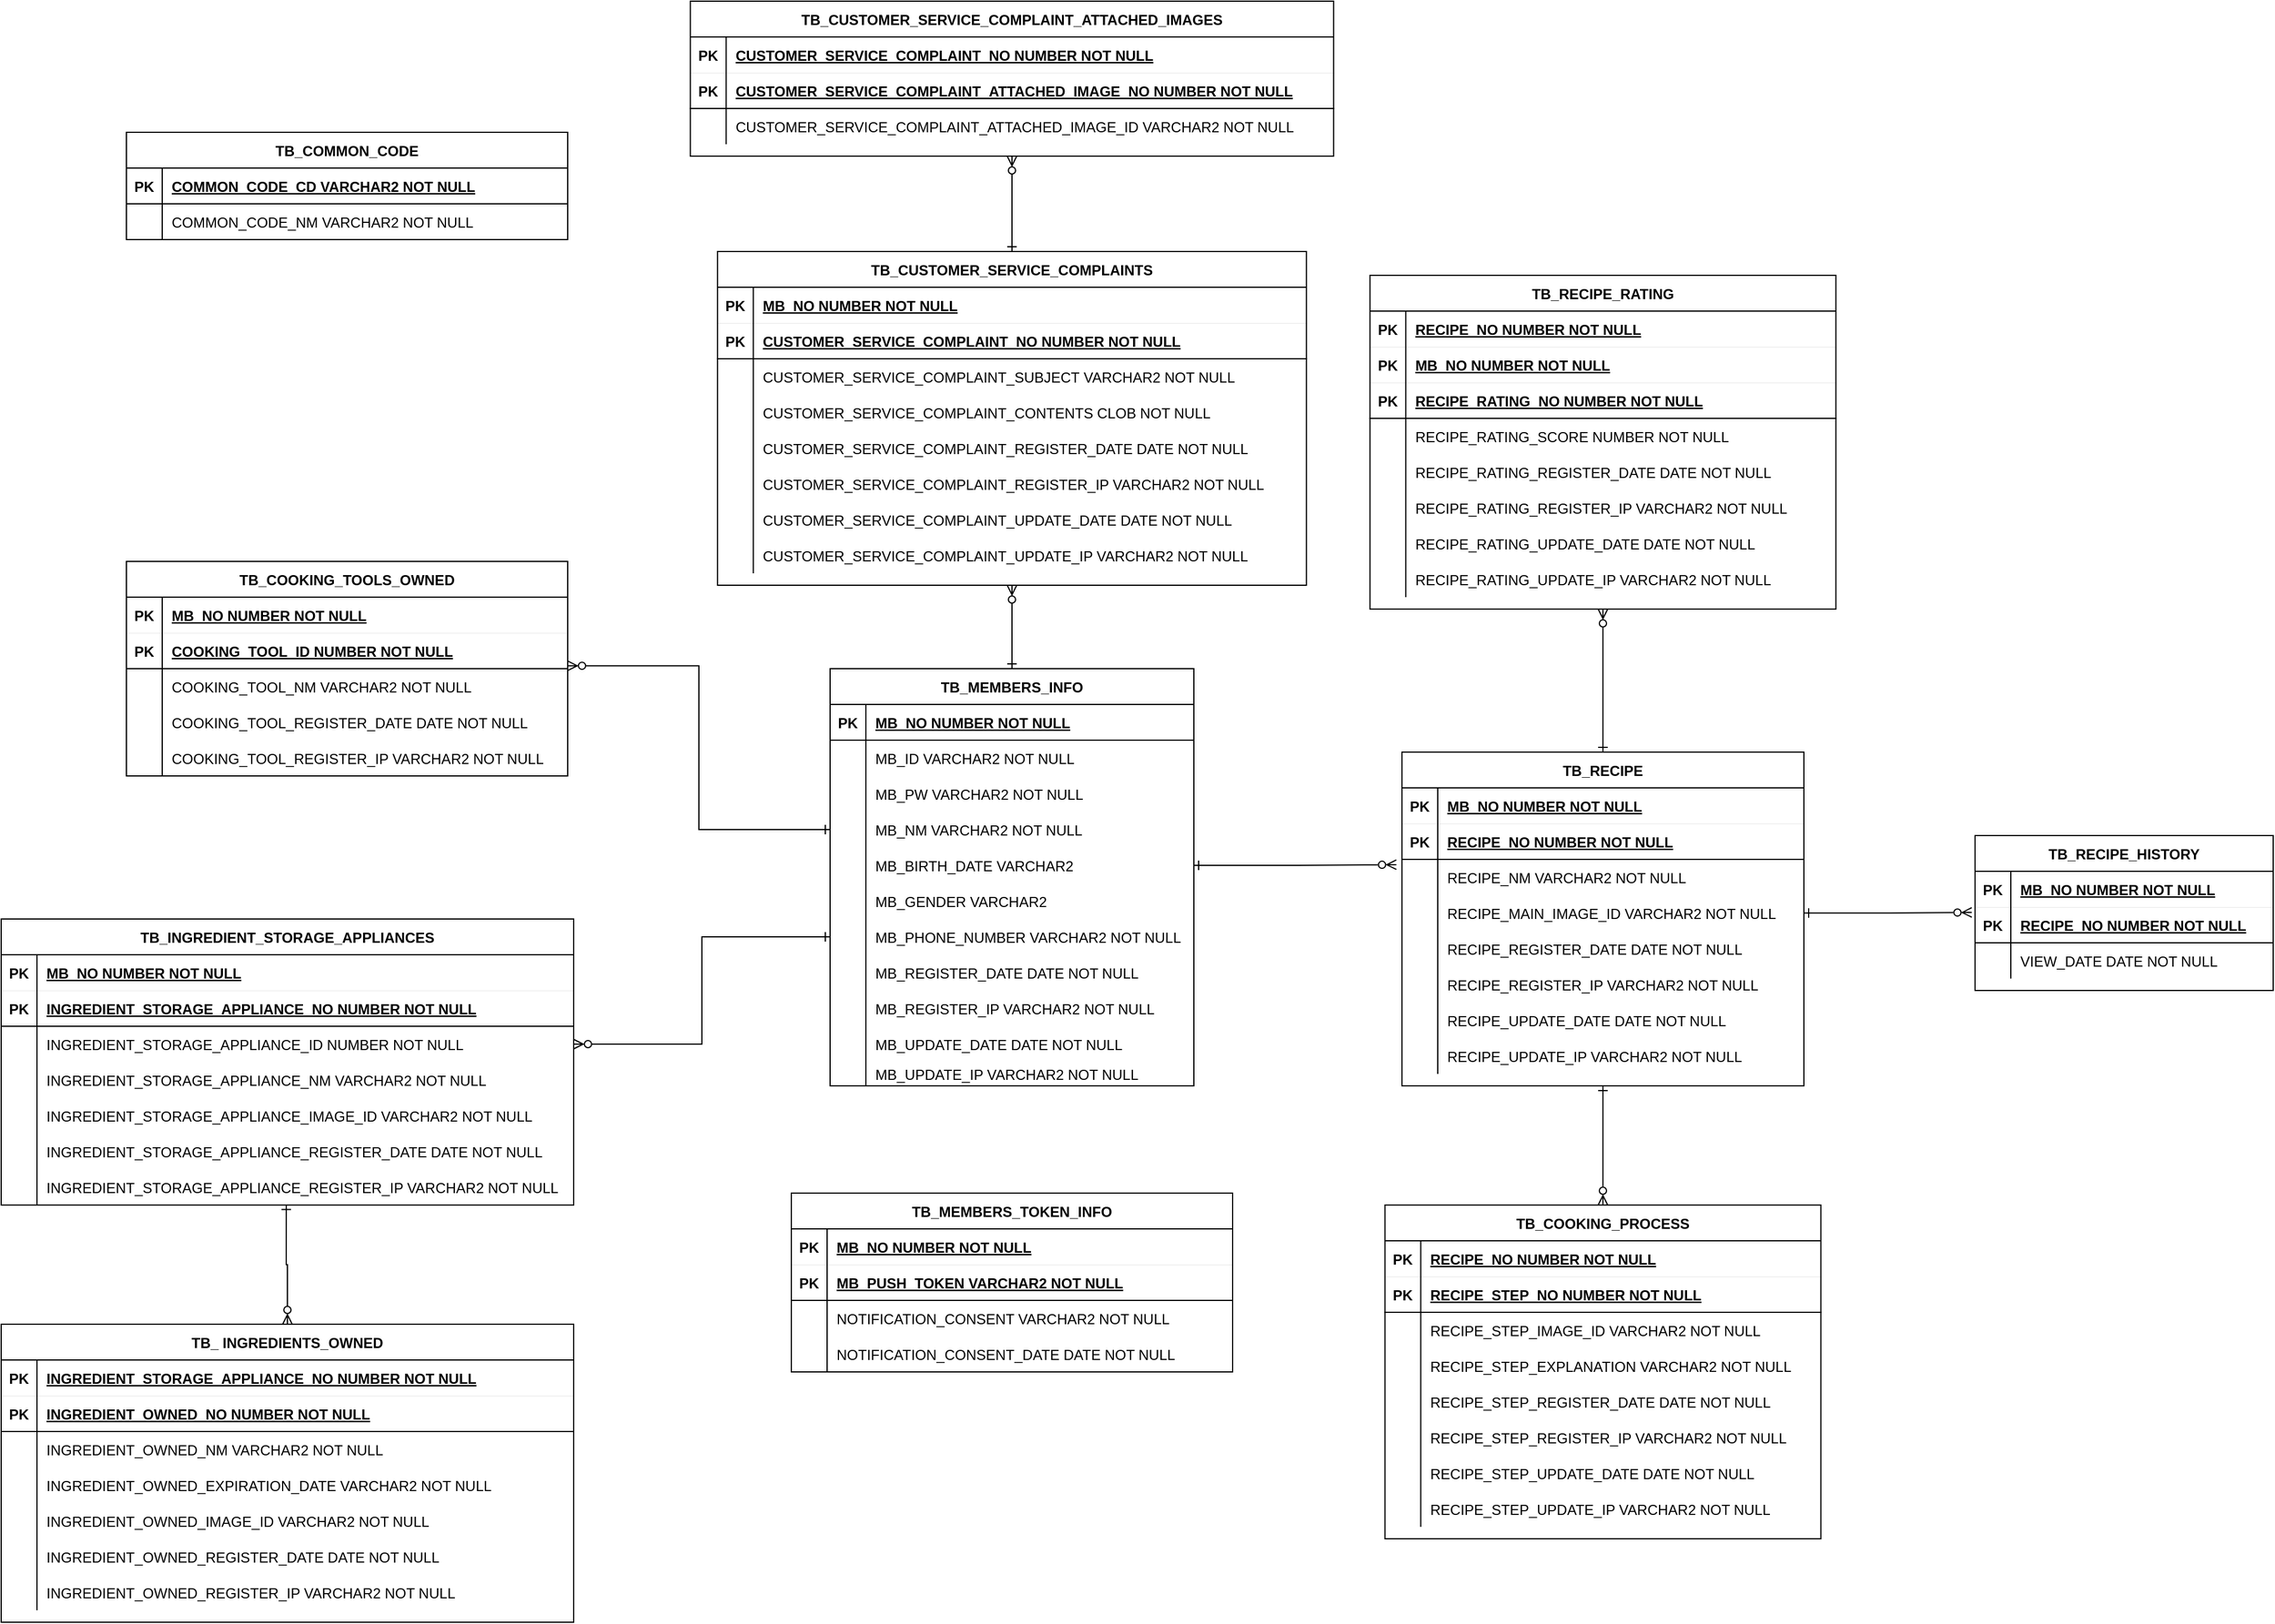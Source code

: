<mxfile version="24.1.0" type="device">
  <diagram id="R2lEEEUBdFMjLlhIrx00" name="Page-1">
    <mxGraphModel dx="3368" dy="2472" grid="1" gridSize="10" guides="1" tooltips="1" connect="1" arrows="1" fold="1" page="1" pageScale="1" pageWidth="850" pageHeight="1100" math="0" shadow="0" extFonts="Permanent Marker^https://fonts.googleapis.com/css?family=Permanent+Marker">
      <root>
        <mxCell id="0" />
        <mxCell id="1" parent="0" />
        <mxCell id="C-vyLk0tnHw3VtMMgP7b-2" value="TB_MEMBERS_INFO" style="shape=table;startSize=30;container=1;collapsible=1;childLayout=tableLayout;fixedRows=1;rowLines=0;fontStyle=1;align=center;resizeLast=1;" parent="1" vertex="1">
          <mxGeometry x="150" y="-130" width="305" height="350" as="geometry" />
        </mxCell>
        <mxCell id="C-vyLk0tnHw3VtMMgP7b-3" value="" style="shape=partialRectangle;collapsible=0;dropTarget=0;pointerEvents=0;fillColor=none;points=[[0,0.5],[1,0.5]];portConstraint=eastwest;top=0;left=0;right=0;bottom=1;" parent="C-vyLk0tnHw3VtMMgP7b-2" vertex="1">
          <mxGeometry y="30" width="305" height="30" as="geometry" />
        </mxCell>
        <mxCell id="C-vyLk0tnHw3VtMMgP7b-4" value="PK" style="shape=partialRectangle;overflow=hidden;connectable=0;fillColor=none;top=0;left=0;bottom=0;right=0;fontStyle=1;" parent="C-vyLk0tnHw3VtMMgP7b-3" vertex="1">
          <mxGeometry width="30" height="30" as="geometry">
            <mxRectangle width="30" height="30" as="alternateBounds" />
          </mxGeometry>
        </mxCell>
        <mxCell id="C-vyLk0tnHw3VtMMgP7b-5" value="MB_NO NUMBER NOT NULL " style="shape=partialRectangle;overflow=hidden;connectable=0;fillColor=none;top=0;left=0;bottom=0;right=0;align=left;spacingLeft=6;fontStyle=5;" parent="C-vyLk0tnHw3VtMMgP7b-3" vertex="1">
          <mxGeometry x="30" width="275" height="30" as="geometry">
            <mxRectangle width="275" height="30" as="alternateBounds" />
          </mxGeometry>
        </mxCell>
        <mxCell id="C-vyLk0tnHw3VtMMgP7b-6" value="" style="shape=partialRectangle;collapsible=0;dropTarget=0;pointerEvents=0;fillColor=none;points=[[0,0.5],[1,0.5]];portConstraint=eastwest;top=0;left=0;right=0;bottom=0;" parent="C-vyLk0tnHw3VtMMgP7b-2" vertex="1">
          <mxGeometry y="60" width="305" height="30" as="geometry" />
        </mxCell>
        <mxCell id="C-vyLk0tnHw3VtMMgP7b-7" value="" style="shape=partialRectangle;overflow=hidden;connectable=0;fillColor=none;top=0;left=0;bottom=0;right=0;" parent="C-vyLk0tnHw3VtMMgP7b-6" vertex="1">
          <mxGeometry width="30" height="30" as="geometry">
            <mxRectangle width="30" height="30" as="alternateBounds" />
          </mxGeometry>
        </mxCell>
        <mxCell id="C-vyLk0tnHw3VtMMgP7b-8" value="MB_ID VARCHAR2 NOT NULL" style="shape=partialRectangle;overflow=hidden;connectable=0;fillColor=none;top=0;left=0;bottom=0;right=0;align=left;spacingLeft=6;" parent="C-vyLk0tnHw3VtMMgP7b-6" vertex="1">
          <mxGeometry x="30" width="275" height="30" as="geometry">
            <mxRectangle width="275" height="30" as="alternateBounds" />
          </mxGeometry>
        </mxCell>
        <mxCell id="Ub04ztI3QA2pkGRHDDPm-41" value="" style="shape=partialRectangle;collapsible=0;dropTarget=0;pointerEvents=0;fillColor=none;points=[[0,0.5],[1,0.5]];portConstraint=eastwest;top=0;left=0;right=0;bottom=0;" parent="C-vyLk0tnHw3VtMMgP7b-2" vertex="1">
          <mxGeometry y="90" width="305" height="30" as="geometry" />
        </mxCell>
        <mxCell id="Ub04ztI3QA2pkGRHDDPm-42" value="" style="shape=partialRectangle;overflow=hidden;connectable=0;fillColor=none;top=0;left=0;bottom=0;right=0;" parent="Ub04ztI3QA2pkGRHDDPm-41" vertex="1">
          <mxGeometry width="30" height="30" as="geometry">
            <mxRectangle width="30" height="30" as="alternateBounds" />
          </mxGeometry>
        </mxCell>
        <mxCell id="Ub04ztI3QA2pkGRHDDPm-43" value="MB_PW VARCHAR2 NOT NULL" style="shape=partialRectangle;overflow=hidden;connectable=0;fillColor=none;top=0;left=0;bottom=0;right=0;align=left;spacingLeft=6;" parent="Ub04ztI3QA2pkGRHDDPm-41" vertex="1">
          <mxGeometry x="30" width="275" height="30" as="geometry">
            <mxRectangle width="275" height="30" as="alternateBounds" />
          </mxGeometry>
        </mxCell>
        <mxCell id="C-vyLk0tnHw3VtMMgP7b-9" value="" style="shape=partialRectangle;collapsible=0;dropTarget=0;pointerEvents=0;fillColor=none;points=[[0,0.5],[1,0.5]];portConstraint=eastwest;top=0;left=0;right=0;bottom=0;" parent="C-vyLk0tnHw3VtMMgP7b-2" vertex="1">
          <mxGeometry y="120" width="305" height="30" as="geometry" />
        </mxCell>
        <mxCell id="C-vyLk0tnHw3VtMMgP7b-10" value="" style="shape=partialRectangle;overflow=hidden;connectable=0;fillColor=none;top=0;left=0;bottom=0;right=0;" parent="C-vyLk0tnHw3VtMMgP7b-9" vertex="1">
          <mxGeometry width="30" height="30" as="geometry">
            <mxRectangle width="30" height="30" as="alternateBounds" />
          </mxGeometry>
        </mxCell>
        <mxCell id="C-vyLk0tnHw3VtMMgP7b-11" value="MB_NM VARCHAR2 NOT NULL" style="shape=partialRectangle;overflow=hidden;connectable=0;fillColor=none;top=0;left=0;bottom=0;right=0;align=left;spacingLeft=6;" parent="C-vyLk0tnHw3VtMMgP7b-9" vertex="1">
          <mxGeometry x="30" width="275" height="30" as="geometry">
            <mxRectangle width="275" height="30" as="alternateBounds" />
          </mxGeometry>
        </mxCell>
        <mxCell id="Ub04ztI3QA2pkGRHDDPm-32" value="" style="shape=partialRectangle;collapsible=0;dropTarget=0;pointerEvents=0;fillColor=none;points=[[0,0.5],[1,0.5]];portConstraint=eastwest;top=0;left=0;right=0;bottom=0;" parent="C-vyLk0tnHw3VtMMgP7b-2" vertex="1">
          <mxGeometry y="150" width="305" height="30" as="geometry" />
        </mxCell>
        <mxCell id="Ub04ztI3QA2pkGRHDDPm-33" value="" style="shape=partialRectangle;overflow=hidden;connectable=0;fillColor=none;top=0;left=0;bottom=0;right=0;" parent="Ub04ztI3QA2pkGRHDDPm-32" vertex="1">
          <mxGeometry width="30" height="30" as="geometry">
            <mxRectangle width="30" height="30" as="alternateBounds" />
          </mxGeometry>
        </mxCell>
        <mxCell id="Ub04ztI3QA2pkGRHDDPm-34" value="MB_BIRTH_DATE VARCHAR2" style="shape=partialRectangle;overflow=hidden;connectable=0;fillColor=none;top=0;left=0;bottom=0;right=0;align=left;spacingLeft=6;" parent="Ub04ztI3QA2pkGRHDDPm-32" vertex="1">
          <mxGeometry x="30" width="275" height="30" as="geometry">
            <mxRectangle width="275" height="30" as="alternateBounds" />
          </mxGeometry>
        </mxCell>
        <mxCell id="Ub04ztI3QA2pkGRHDDPm-35" value="" style="shape=partialRectangle;collapsible=0;dropTarget=0;pointerEvents=0;fillColor=none;points=[[0,0.5],[1,0.5]];portConstraint=eastwest;top=0;left=0;right=0;bottom=0;" parent="C-vyLk0tnHw3VtMMgP7b-2" vertex="1">
          <mxGeometry y="180" width="305" height="30" as="geometry" />
        </mxCell>
        <mxCell id="Ub04ztI3QA2pkGRHDDPm-36" value="" style="shape=partialRectangle;overflow=hidden;connectable=0;fillColor=none;top=0;left=0;bottom=0;right=0;" parent="Ub04ztI3QA2pkGRHDDPm-35" vertex="1">
          <mxGeometry width="30" height="30" as="geometry">
            <mxRectangle width="30" height="30" as="alternateBounds" />
          </mxGeometry>
        </mxCell>
        <mxCell id="Ub04ztI3QA2pkGRHDDPm-37" value="MB_GENDER VARCHAR2" style="shape=partialRectangle;overflow=hidden;connectable=0;fillColor=none;top=0;left=0;bottom=0;right=0;align=left;spacingLeft=6;" parent="Ub04ztI3QA2pkGRHDDPm-35" vertex="1">
          <mxGeometry x="30" width="275" height="30" as="geometry">
            <mxRectangle width="275" height="30" as="alternateBounds" />
          </mxGeometry>
        </mxCell>
        <mxCell id="Ub04ztI3QA2pkGRHDDPm-38" value="" style="shape=partialRectangle;collapsible=0;dropTarget=0;pointerEvents=0;fillColor=none;points=[[0,0.5],[1,0.5]];portConstraint=eastwest;top=0;left=0;right=0;bottom=0;" parent="C-vyLk0tnHw3VtMMgP7b-2" vertex="1">
          <mxGeometry y="210" width="305" height="30" as="geometry" />
        </mxCell>
        <mxCell id="Ub04ztI3QA2pkGRHDDPm-39" value="" style="shape=partialRectangle;overflow=hidden;connectable=0;fillColor=none;top=0;left=0;bottom=0;right=0;" parent="Ub04ztI3QA2pkGRHDDPm-38" vertex="1">
          <mxGeometry width="30" height="30" as="geometry">
            <mxRectangle width="30" height="30" as="alternateBounds" />
          </mxGeometry>
        </mxCell>
        <mxCell id="Ub04ztI3QA2pkGRHDDPm-40" value="MB_PHONE_NUMBER VARCHAR2 NOT NULL" style="shape=partialRectangle;overflow=hidden;connectable=0;fillColor=none;top=0;left=0;bottom=0;right=0;align=left;spacingLeft=6;" parent="Ub04ztI3QA2pkGRHDDPm-38" vertex="1">
          <mxGeometry x="30" width="275" height="30" as="geometry">
            <mxRectangle width="275" height="30" as="alternateBounds" />
          </mxGeometry>
        </mxCell>
        <mxCell id="Ub04ztI3QA2pkGRHDDPm-4" value="" style="shape=partialRectangle;collapsible=0;dropTarget=0;pointerEvents=0;fillColor=none;points=[[0,0.5],[1,0.5]];portConstraint=eastwest;top=0;left=0;right=0;bottom=0;" parent="C-vyLk0tnHw3VtMMgP7b-2" vertex="1">
          <mxGeometry y="240" width="305" height="30" as="geometry" />
        </mxCell>
        <mxCell id="Ub04ztI3QA2pkGRHDDPm-5" value="" style="shape=partialRectangle;overflow=hidden;connectable=0;fillColor=none;top=0;left=0;bottom=0;right=0;" parent="Ub04ztI3QA2pkGRHDDPm-4" vertex="1">
          <mxGeometry width="30" height="30" as="geometry">
            <mxRectangle width="30" height="30" as="alternateBounds" />
          </mxGeometry>
        </mxCell>
        <mxCell id="Ub04ztI3QA2pkGRHDDPm-6" value="MB_REGISTER_DATE DATE NOT NULL" style="shape=partialRectangle;overflow=hidden;connectable=0;fillColor=none;top=0;left=0;bottom=0;right=0;align=left;spacingLeft=6;" parent="Ub04ztI3QA2pkGRHDDPm-4" vertex="1">
          <mxGeometry x="30" width="275" height="30" as="geometry">
            <mxRectangle width="275" height="30" as="alternateBounds" />
          </mxGeometry>
        </mxCell>
        <mxCell id="Ub04ztI3QA2pkGRHDDPm-7" value="" style="shape=partialRectangle;collapsible=0;dropTarget=0;pointerEvents=0;fillColor=none;points=[[0,0.5],[1,0.5]];portConstraint=eastwest;top=0;left=0;right=0;bottom=0;" parent="C-vyLk0tnHw3VtMMgP7b-2" vertex="1">
          <mxGeometry y="270" width="305" height="30" as="geometry" />
        </mxCell>
        <mxCell id="Ub04ztI3QA2pkGRHDDPm-8" value="" style="shape=partialRectangle;overflow=hidden;connectable=0;fillColor=none;top=0;left=0;bottom=0;right=0;" parent="Ub04ztI3QA2pkGRHDDPm-7" vertex="1">
          <mxGeometry width="30" height="30" as="geometry">
            <mxRectangle width="30" height="30" as="alternateBounds" />
          </mxGeometry>
        </mxCell>
        <mxCell id="Ub04ztI3QA2pkGRHDDPm-9" value="MB_REGISTER_IP VARCHAR2 NOT NULL" style="shape=partialRectangle;overflow=hidden;connectable=0;fillColor=none;top=0;left=0;bottom=0;right=0;align=left;spacingLeft=6;" parent="Ub04ztI3QA2pkGRHDDPm-7" vertex="1">
          <mxGeometry x="30" width="275" height="30" as="geometry">
            <mxRectangle width="275" height="30" as="alternateBounds" />
          </mxGeometry>
        </mxCell>
        <mxCell id="Ub04ztI3QA2pkGRHDDPm-26" value="" style="shape=partialRectangle;collapsible=0;dropTarget=0;pointerEvents=0;fillColor=none;points=[[0,0.5],[1,0.5]];portConstraint=eastwest;top=0;left=0;right=0;bottom=0;" parent="C-vyLk0tnHw3VtMMgP7b-2" vertex="1">
          <mxGeometry y="300" width="305" height="30" as="geometry" />
        </mxCell>
        <mxCell id="Ub04ztI3QA2pkGRHDDPm-27" value="" style="shape=partialRectangle;overflow=hidden;connectable=0;fillColor=none;top=0;left=0;bottom=0;right=0;" parent="Ub04ztI3QA2pkGRHDDPm-26" vertex="1">
          <mxGeometry width="30" height="30" as="geometry">
            <mxRectangle width="30" height="30" as="alternateBounds" />
          </mxGeometry>
        </mxCell>
        <mxCell id="Ub04ztI3QA2pkGRHDDPm-28" value="MB_UPDATE_DATE DATE NOT NULL" style="shape=partialRectangle;overflow=hidden;connectable=0;fillColor=none;top=0;left=0;bottom=0;right=0;align=left;spacingLeft=6;" parent="Ub04ztI3QA2pkGRHDDPm-26" vertex="1">
          <mxGeometry x="30" width="275" height="30" as="geometry">
            <mxRectangle width="275" height="30" as="alternateBounds" />
          </mxGeometry>
        </mxCell>
        <mxCell id="Ub04ztI3QA2pkGRHDDPm-29" value="" style="shape=partialRectangle;collapsible=0;dropTarget=0;pointerEvents=0;fillColor=none;points=[[0,0.5],[1,0.5]];portConstraint=eastwest;top=0;left=0;right=0;bottom=0;" parent="C-vyLk0tnHw3VtMMgP7b-2" vertex="1">
          <mxGeometry y="330" width="305" height="20" as="geometry" />
        </mxCell>
        <mxCell id="Ub04ztI3QA2pkGRHDDPm-30" value="" style="shape=partialRectangle;overflow=hidden;connectable=0;fillColor=none;top=0;left=0;bottom=0;right=0;" parent="Ub04ztI3QA2pkGRHDDPm-29" vertex="1">
          <mxGeometry width="30" height="20" as="geometry">
            <mxRectangle width="30" height="20" as="alternateBounds" />
          </mxGeometry>
        </mxCell>
        <mxCell id="Ub04ztI3QA2pkGRHDDPm-31" value="MB_UPDATE_IP VARCHAR2 NOT NULL" style="shape=partialRectangle;overflow=hidden;connectable=0;fillColor=none;top=0;left=0;bottom=0;right=0;align=left;spacingLeft=6;" parent="Ub04ztI3QA2pkGRHDDPm-29" vertex="1">
          <mxGeometry x="30" width="275" height="20" as="geometry">
            <mxRectangle width="275" height="20" as="alternateBounds" />
          </mxGeometry>
        </mxCell>
        <mxCell id="wEGv3D55XeM9mSCUmykA-96" style="edgeStyle=orthogonalEdgeStyle;rounded=0;orthogonalLoop=1;jettySize=auto;html=1;exitX=0.5;exitY=0;exitDx=0;exitDy=0;entryX=0.5;entryY=1;entryDx=0;entryDy=0;endArrow=ERzeroToMany;endFill=0;startArrow=ERone;startFill=0;" edge="1" parent="1" source="C-vyLk0tnHw3VtMMgP7b-13" target="C-vyLk0tnHw3VtMMgP7b-23">
          <mxGeometry relative="1" as="geometry" />
        </mxCell>
        <mxCell id="wEGv3D55XeM9mSCUmykA-99" style="edgeStyle=orthogonalEdgeStyle;rounded=0;orthogonalLoop=1;jettySize=auto;html=1;exitX=0.5;exitY=1;exitDx=0;exitDy=0;entryX=0.5;entryY=0;entryDx=0;entryDy=0;endArrow=ERzeroToMany;endFill=0;startArrow=ERone;startFill=0;" edge="1" parent="1" source="C-vyLk0tnHw3VtMMgP7b-13" target="BILTUxlLInIZ5A67_1qt-3">
          <mxGeometry relative="1" as="geometry" />
        </mxCell>
        <mxCell id="C-vyLk0tnHw3VtMMgP7b-13" value="TB_RECIPE" style="shape=table;startSize=30;container=1;collapsible=1;childLayout=tableLayout;fixedRows=1;rowLines=0;fontStyle=1;align=center;resizeLast=1;" parent="1" vertex="1">
          <mxGeometry x="629.5" y="-60" width="337" height="280" as="geometry" />
        </mxCell>
        <mxCell id="C-vyLk0tnHw3VtMMgP7b-14" value="" style="shape=partialRectangle;collapsible=0;dropTarget=0;pointerEvents=0;fillColor=none;points=[[0,0.5],[1,0.5]];portConstraint=eastwest;top=0;left=0;right=0;bottom=1;strokeWidth=0;" parent="C-vyLk0tnHw3VtMMgP7b-13" vertex="1">
          <mxGeometry y="30" width="337" height="30" as="geometry" />
        </mxCell>
        <mxCell id="C-vyLk0tnHw3VtMMgP7b-15" value="PK" style="shape=partialRectangle;overflow=hidden;connectable=0;fillColor=none;top=0;left=0;bottom=0;right=0;fontStyle=1;" parent="C-vyLk0tnHw3VtMMgP7b-14" vertex="1">
          <mxGeometry width="30" height="30" as="geometry">
            <mxRectangle width="30" height="30" as="alternateBounds" />
          </mxGeometry>
        </mxCell>
        <mxCell id="C-vyLk0tnHw3VtMMgP7b-16" value="MB_NO NUMBER NOT NULL" style="shape=partialRectangle;overflow=hidden;connectable=0;fillColor=none;top=0;left=0;bottom=0;right=0;align=left;spacingLeft=6;fontStyle=5;" parent="C-vyLk0tnHw3VtMMgP7b-14" vertex="1">
          <mxGeometry x="30" width="307" height="30" as="geometry">
            <mxRectangle width="307" height="30" as="alternateBounds" />
          </mxGeometry>
        </mxCell>
        <mxCell id="wEGv3D55XeM9mSCUmykA-101" value="" style="shape=partialRectangle;collapsible=0;dropTarget=0;pointerEvents=0;fillColor=none;points=[[0,0.5],[1,0.5]];portConstraint=eastwest;top=0;left=0;right=0;bottom=1;" vertex="1" parent="C-vyLk0tnHw3VtMMgP7b-13">
          <mxGeometry y="60" width="337" height="30" as="geometry" />
        </mxCell>
        <mxCell id="wEGv3D55XeM9mSCUmykA-102" value="PK" style="shape=partialRectangle;overflow=hidden;connectable=0;fillColor=none;top=0;left=0;bottom=0;right=0;fontStyle=1;" vertex="1" parent="wEGv3D55XeM9mSCUmykA-101">
          <mxGeometry width="30" height="30" as="geometry">
            <mxRectangle width="30" height="30" as="alternateBounds" />
          </mxGeometry>
        </mxCell>
        <mxCell id="wEGv3D55XeM9mSCUmykA-103" value="RECIPE_NO NUMBER NOT NULL" style="shape=partialRectangle;overflow=hidden;connectable=0;fillColor=none;top=0;left=0;bottom=0;right=0;align=left;spacingLeft=6;fontStyle=5;" vertex="1" parent="wEGv3D55XeM9mSCUmykA-101">
          <mxGeometry x="30" width="307" height="30" as="geometry">
            <mxRectangle width="307" height="30" as="alternateBounds" />
          </mxGeometry>
        </mxCell>
        <mxCell id="C-vyLk0tnHw3VtMMgP7b-17" value="" style="shape=partialRectangle;collapsible=0;dropTarget=0;pointerEvents=0;fillColor=none;points=[[0,0.5],[1,0.5]];portConstraint=eastwest;top=0;left=0;right=0;bottom=0;" parent="C-vyLk0tnHw3VtMMgP7b-13" vertex="1">
          <mxGeometry y="90" width="337" height="30" as="geometry" />
        </mxCell>
        <mxCell id="C-vyLk0tnHw3VtMMgP7b-18" value="" style="shape=partialRectangle;overflow=hidden;connectable=0;fillColor=none;top=0;left=0;bottom=0;right=0;" parent="C-vyLk0tnHw3VtMMgP7b-17" vertex="1">
          <mxGeometry width="30" height="30" as="geometry">
            <mxRectangle width="30" height="30" as="alternateBounds" />
          </mxGeometry>
        </mxCell>
        <mxCell id="C-vyLk0tnHw3VtMMgP7b-19" value="RECIPE_NM VARCHAR2 NOT NULL" style="shape=partialRectangle;overflow=hidden;connectable=0;fillColor=none;top=0;left=0;bottom=0;right=0;align=left;spacingLeft=6;" parent="C-vyLk0tnHw3VtMMgP7b-17" vertex="1">
          <mxGeometry x="30" width="307" height="30" as="geometry">
            <mxRectangle width="307" height="30" as="alternateBounds" />
          </mxGeometry>
        </mxCell>
        <mxCell id="wEGv3D55XeM9mSCUmykA-113" value="" style="shape=partialRectangle;collapsible=0;dropTarget=0;pointerEvents=0;fillColor=none;points=[[0,0.5],[1,0.5]];portConstraint=eastwest;top=0;left=0;right=0;bottom=0;" vertex="1" parent="C-vyLk0tnHw3VtMMgP7b-13">
          <mxGeometry y="120" width="337" height="30" as="geometry" />
        </mxCell>
        <mxCell id="wEGv3D55XeM9mSCUmykA-114" value="" style="shape=partialRectangle;overflow=hidden;connectable=0;fillColor=none;top=0;left=0;bottom=0;right=0;" vertex="1" parent="wEGv3D55XeM9mSCUmykA-113">
          <mxGeometry width="30" height="30" as="geometry">
            <mxRectangle width="30" height="30" as="alternateBounds" />
          </mxGeometry>
        </mxCell>
        <mxCell id="wEGv3D55XeM9mSCUmykA-115" value="RECIPE_MAIN_IMAGE_ID VARCHAR2 NOT NULL" style="shape=partialRectangle;overflow=hidden;connectable=0;fillColor=none;top=0;left=0;bottom=0;right=0;align=left;spacingLeft=6;" vertex="1" parent="wEGv3D55XeM9mSCUmykA-113">
          <mxGeometry x="30" width="307" height="30" as="geometry">
            <mxRectangle width="307" height="30" as="alternateBounds" />
          </mxGeometry>
        </mxCell>
        <mxCell id="C-vyLk0tnHw3VtMMgP7b-20" value="" style="shape=partialRectangle;collapsible=0;dropTarget=0;pointerEvents=0;fillColor=none;points=[[0,0.5],[1,0.5]];portConstraint=eastwest;top=0;left=0;right=0;bottom=0;" parent="C-vyLk0tnHw3VtMMgP7b-13" vertex="1">
          <mxGeometry y="150" width="337" height="30" as="geometry" />
        </mxCell>
        <mxCell id="C-vyLk0tnHw3VtMMgP7b-21" value="" style="shape=partialRectangle;overflow=hidden;connectable=0;fillColor=none;top=0;left=0;bottom=0;right=0;" parent="C-vyLk0tnHw3VtMMgP7b-20" vertex="1">
          <mxGeometry width="30" height="30" as="geometry">
            <mxRectangle width="30" height="30" as="alternateBounds" />
          </mxGeometry>
        </mxCell>
        <mxCell id="C-vyLk0tnHw3VtMMgP7b-22" value="RECIPE_REGISTER_DATE DATE NOT NULL" style="shape=partialRectangle;overflow=hidden;connectable=0;fillColor=none;top=0;left=0;bottom=0;right=0;align=left;spacingLeft=6;" parent="C-vyLk0tnHw3VtMMgP7b-20" vertex="1">
          <mxGeometry x="30" width="307" height="30" as="geometry">
            <mxRectangle width="307" height="30" as="alternateBounds" />
          </mxGeometry>
        </mxCell>
        <mxCell id="wEGv3D55XeM9mSCUmykA-104" value="" style="shape=partialRectangle;collapsible=0;dropTarget=0;pointerEvents=0;fillColor=none;points=[[0,0.5],[1,0.5]];portConstraint=eastwest;top=0;left=0;right=0;bottom=0;" vertex="1" parent="C-vyLk0tnHw3VtMMgP7b-13">
          <mxGeometry y="180" width="337" height="30" as="geometry" />
        </mxCell>
        <mxCell id="wEGv3D55XeM9mSCUmykA-105" value="" style="shape=partialRectangle;overflow=hidden;connectable=0;fillColor=none;top=0;left=0;bottom=0;right=0;" vertex="1" parent="wEGv3D55XeM9mSCUmykA-104">
          <mxGeometry width="30" height="30" as="geometry">
            <mxRectangle width="30" height="30" as="alternateBounds" />
          </mxGeometry>
        </mxCell>
        <mxCell id="wEGv3D55XeM9mSCUmykA-106" value="RECIPE_REGISTER_IP VARCHAR2 NOT NULL" style="shape=partialRectangle;overflow=hidden;connectable=0;fillColor=none;top=0;left=0;bottom=0;right=0;align=left;spacingLeft=6;" vertex="1" parent="wEGv3D55XeM9mSCUmykA-104">
          <mxGeometry x="30" width="307" height="30" as="geometry">
            <mxRectangle width="307" height="30" as="alternateBounds" />
          </mxGeometry>
        </mxCell>
        <mxCell id="wEGv3D55XeM9mSCUmykA-107" value="" style="shape=partialRectangle;collapsible=0;dropTarget=0;pointerEvents=0;fillColor=none;points=[[0,0.5],[1,0.5]];portConstraint=eastwest;top=0;left=0;right=0;bottom=0;" vertex="1" parent="C-vyLk0tnHw3VtMMgP7b-13">
          <mxGeometry y="210" width="337" height="30" as="geometry" />
        </mxCell>
        <mxCell id="wEGv3D55XeM9mSCUmykA-108" value="" style="shape=partialRectangle;overflow=hidden;connectable=0;fillColor=none;top=0;left=0;bottom=0;right=0;" vertex="1" parent="wEGv3D55XeM9mSCUmykA-107">
          <mxGeometry width="30" height="30" as="geometry">
            <mxRectangle width="30" height="30" as="alternateBounds" />
          </mxGeometry>
        </mxCell>
        <mxCell id="wEGv3D55XeM9mSCUmykA-109" value="RECIPE_UPDATE_DATE DATE NOT NULL" style="shape=partialRectangle;overflow=hidden;connectable=0;fillColor=none;top=0;left=0;bottom=0;right=0;align=left;spacingLeft=6;" vertex="1" parent="wEGv3D55XeM9mSCUmykA-107">
          <mxGeometry x="30" width="307" height="30" as="geometry">
            <mxRectangle width="307" height="30" as="alternateBounds" />
          </mxGeometry>
        </mxCell>
        <mxCell id="wEGv3D55XeM9mSCUmykA-110" value="" style="shape=partialRectangle;collapsible=0;dropTarget=0;pointerEvents=0;fillColor=none;points=[[0,0.5],[1,0.5]];portConstraint=eastwest;top=0;left=0;right=0;bottom=0;" vertex="1" parent="C-vyLk0tnHw3VtMMgP7b-13">
          <mxGeometry y="240" width="337" height="30" as="geometry" />
        </mxCell>
        <mxCell id="wEGv3D55XeM9mSCUmykA-111" value="" style="shape=partialRectangle;overflow=hidden;connectable=0;fillColor=none;top=0;left=0;bottom=0;right=0;" vertex="1" parent="wEGv3D55XeM9mSCUmykA-110">
          <mxGeometry width="30" height="30" as="geometry">
            <mxRectangle width="30" height="30" as="alternateBounds" />
          </mxGeometry>
        </mxCell>
        <mxCell id="wEGv3D55XeM9mSCUmykA-112" value="RECIPE_UPDATE_IP VARCHAR2 NOT NULL" style="shape=partialRectangle;overflow=hidden;connectable=0;fillColor=none;top=0;left=0;bottom=0;right=0;align=left;spacingLeft=6;" vertex="1" parent="wEGv3D55XeM9mSCUmykA-110">
          <mxGeometry x="30" width="307" height="30" as="geometry">
            <mxRectangle width="307" height="30" as="alternateBounds" />
          </mxGeometry>
        </mxCell>
        <mxCell id="C-vyLk0tnHw3VtMMgP7b-23" value="TB_RECIPE_RATING" style="shape=table;startSize=30;container=1;collapsible=1;childLayout=tableLayout;fixedRows=1;rowLines=0;fontStyle=1;align=center;resizeLast=1;" parent="1" vertex="1">
          <mxGeometry x="602.69" y="-460" width="390.63" height="280" as="geometry" />
        </mxCell>
        <mxCell id="C-vyLk0tnHw3VtMMgP7b-24" value="" style="shape=partialRectangle;collapsible=0;dropTarget=0;pointerEvents=0;fillColor=none;points=[[0,0.5],[1,0.5]];portConstraint=eastwest;top=0;left=0;right=0;bottom=1;strokeWidth=0;" parent="C-vyLk0tnHw3VtMMgP7b-23" vertex="1">
          <mxGeometry y="30" width="390.63" height="30" as="geometry" />
        </mxCell>
        <mxCell id="C-vyLk0tnHw3VtMMgP7b-25" value="PK" style="shape=partialRectangle;overflow=hidden;connectable=0;fillColor=none;top=0;left=0;bottom=0;right=0;fontStyle=1;" parent="C-vyLk0tnHw3VtMMgP7b-24" vertex="1">
          <mxGeometry width="30" height="30" as="geometry">
            <mxRectangle width="30" height="30" as="alternateBounds" />
          </mxGeometry>
        </mxCell>
        <mxCell id="C-vyLk0tnHw3VtMMgP7b-26" value="RECIPE_NO NUMBER NOT NULL" style="shape=partialRectangle;overflow=hidden;connectable=0;fillColor=none;top=0;left=0;bottom=0;right=0;align=left;spacingLeft=6;fontStyle=5;" parent="C-vyLk0tnHw3VtMMgP7b-24" vertex="1">
          <mxGeometry x="30" width="360.63" height="30" as="geometry">
            <mxRectangle width="360.63" height="30" as="alternateBounds" />
          </mxGeometry>
        </mxCell>
        <mxCell id="wEGv3D55XeM9mSCUmykA-116" value="" style="shape=partialRectangle;collapsible=0;dropTarget=0;pointerEvents=0;fillColor=none;points=[[0,0.5],[1,0.5]];portConstraint=eastwest;top=0;left=0;right=0;bottom=1;strokeWidth=0;" vertex="1" parent="C-vyLk0tnHw3VtMMgP7b-23">
          <mxGeometry y="60" width="390.63" height="30" as="geometry" />
        </mxCell>
        <mxCell id="wEGv3D55XeM9mSCUmykA-117" value="PK" style="shape=partialRectangle;overflow=hidden;connectable=0;fillColor=none;top=0;left=0;bottom=0;right=0;fontStyle=1;" vertex="1" parent="wEGv3D55XeM9mSCUmykA-116">
          <mxGeometry width="30" height="30" as="geometry">
            <mxRectangle width="30" height="30" as="alternateBounds" />
          </mxGeometry>
        </mxCell>
        <mxCell id="wEGv3D55XeM9mSCUmykA-118" value="MB_NO NUMBER NOT NULL" style="shape=partialRectangle;overflow=hidden;connectable=0;fillColor=none;top=0;left=0;bottom=0;right=0;align=left;spacingLeft=6;fontStyle=5;" vertex="1" parent="wEGv3D55XeM9mSCUmykA-116">
          <mxGeometry x="30" width="360.63" height="30" as="geometry">
            <mxRectangle width="360.63" height="30" as="alternateBounds" />
          </mxGeometry>
        </mxCell>
        <mxCell id="wEGv3D55XeM9mSCUmykA-119" value="" style="shape=partialRectangle;collapsible=0;dropTarget=0;pointerEvents=0;fillColor=none;points=[[0,0.5],[1,0.5]];portConstraint=eastwest;top=0;left=0;right=0;bottom=1;" vertex="1" parent="C-vyLk0tnHw3VtMMgP7b-23">
          <mxGeometry y="90" width="390.63" height="30" as="geometry" />
        </mxCell>
        <mxCell id="wEGv3D55XeM9mSCUmykA-120" value="PK" style="shape=partialRectangle;overflow=hidden;connectable=0;fillColor=none;top=0;left=0;bottom=0;right=0;fontStyle=1;" vertex="1" parent="wEGv3D55XeM9mSCUmykA-119">
          <mxGeometry width="30" height="30" as="geometry">
            <mxRectangle width="30" height="30" as="alternateBounds" />
          </mxGeometry>
        </mxCell>
        <mxCell id="wEGv3D55XeM9mSCUmykA-121" value="RECIPE_RATING_NO NUMBER NOT NULL" style="shape=partialRectangle;overflow=hidden;connectable=0;fillColor=none;top=0;left=0;bottom=0;right=0;align=left;spacingLeft=6;fontStyle=5;" vertex="1" parent="wEGv3D55XeM9mSCUmykA-119">
          <mxGeometry x="30" width="360.63" height="30" as="geometry">
            <mxRectangle width="360.63" height="30" as="alternateBounds" />
          </mxGeometry>
        </mxCell>
        <mxCell id="C-vyLk0tnHw3VtMMgP7b-27" value="" style="shape=partialRectangle;collapsible=0;dropTarget=0;pointerEvents=0;fillColor=none;points=[[0,0.5],[1,0.5]];portConstraint=eastwest;top=0;left=0;right=0;bottom=0;" parent="C-vyLk0tnHw3VtMMgP7b-23" vertex="1">
          <mxGeometry y="120" width="390.63" height="30" as="geometry" />
        </mxCell>
        <mxCell id="C-vyLk0tnHw3VtMMgP7b-28" value="" style="shape=partialRectangle;overflow=hidden;connectable=0;fillColor=none;top=0;left=0;bottom=0;right=0;" parent="C-vyLk0tnHw3VtMMgP7b-27" vertex="1">
          <mxGeometry width="30" height="30" as="geometry">
            <mxRectangle width="30" height="30" as="alternateBounds" />
          </mxGeometry>
        </mxCell>
        <mxCell id="C-vyLk0tnHw3VtMMgP7b-29" value="RECIPE_RATING_SCORE NUMBER NOT NULL" style="shape=partialRectangle;overflow=hidden;connectable=0;fillColor=none;top=0;left=0;bottom=0;right=0;align=left;spacingLeft=6;" parent="C-vyLk0tnHw3VtMMgP7b-27" vertex="1">
          <mxGeometry x="30" width="360.63" height="30" as="geometry">
            <mxRectangle width="360.63" height="30" as="alternateBounds" />
          </mxGeometry>
        </mxCell>
        <mxCell id="wEGv3D55XeM9mSCUmykA-122" value="" style="shape=partialRectangle;collapsible=0;dropTarget=0;pointerEvents=0;fillColor=none;points=[[0,0.5],[1,0.5]];portConstraint=eastwest;top=0;left=0;right=0;bottom=0;" vertex="1" parent="C-vyLk0tnHw3VtMMgP7b-23">
          <mxGeometry y="150" width="390.63" height="30" as="geometry" />
        </mxCell>
        <mxCell id="wEGv3D55XeM9mSCUmykA-123" value="" style="shape=partialRectangle;overflow=hidden;connectable=0;fillColor=none;top=0;left=0;bottom=0;right=0;" vertex="1" parent="wEGv3D55XeM9mSCUmykA-122">
          <mxGeometry width="30" height="30" as="geometry">
            <mxRectangle width="30" height="30" as="alternateBounds" />
          </mxGeometry>
        </mxCell>
        <mxCell id="wEGv3D55XeM9mSCUmykA-124" value="RECIPE_RATING_REGISTER_DATE DATE NOT NULL" style="shape=partialRectangle;overflow=hidden;connectable=0;fillColor=none;top=0;left=0;bottom=0;right=0;align=left;spacingLeft=6;" vertex="1" parent="wEGv3D55XeM9mSCUmykA-122">
          <mxGeometry x="30" width="360.63" height="30" as="geometry">
            <mxRectangle width="360.63" height="30" as="alternateBounds" />
          </mxGeometry>
        </mxCell>
        <mxCell id="wEGv3D55XeM9mSCUmykA-125" value="" style="shape=partialRectangle;collapsible=0;dropTarget=0;pointerEvents=0;fillColor=none;points=[[0,0.5],[1,0.5]];portConstraint=eastwest;top=0;left=0;right=0;bottom=0;" vertex="1" parent="C-vyLk0tnHw3VtMMgP7b-23">
          <mxGeometry y="180" width="390.63" height="30" as="geometry" />
        </mxCell>
        <mxCell id="wEGv3D55XeM9mSCUmykA-126" value="" style="shape=partialRectangle;overflow=hidden;connectable=0;fillColor=none;top=0;left=0;bottom=0;right=0;" vertex="1" parent="wEGv3D55XeM9mSCUmykA-125">
          <mxGeometry width="30" height="30" as="geometry">
            <mxRectangle width="30" height="30" as="alternateBounds" />
          </mxGeometry>
        </mxCell>
        <mxCell id="wEGv3D55XeM9mSCUmykA-127" value="RECIPE_RATING_REGISTER_IP VARCHAR2 NOT NULL" style="shape=partialRectangle;overflow=hidden;connectable=0;fillColor=none;top=0;left=0;bottom=0;right=0;align=left;spacingLeft=6;" vertex="1" parent="wEGv3D55XeM9mSCUmykA-125">
          <mxGeometry x="30" width="360.63" height="30" as="geometry">
            <mxRectangle width="360.63" height="30" as="alternateBounds" />
          </mxGeometry>
        </mxCell>
        <mxCell id="wEGv3D55XeM9mSCUmykA-128" value="" style="shape=partialRectangle;collapsible=0;dropTarget=0;pointerEvents=0;fillColor=none;points=[[0,0.5],[1,0.5]];portConstraint=eastwest;top=0;left=0;right=0;bottom=0;" vertex="1" parent="C-vyLk0tnHw3VtMMgP7b-23">
          <mxGeometry y="210" width="390.63" height="30" as="geometry" />
        </mxCell>
        <mxCell id="wEGv3D55XeM9mSCUmykA-129" value="" style="shape=partialRectangle;overflow=hidden;connectable=0;fillColor=none;top=0;left=0;bottom=0;right=0;" vertex="1" parent="wEGv3D55XeM9mSCUmykA-128">
          <mxGeometry width="30" height="30" as="geometry">
            <mxRectangle width="30" height="30" as="alternateBounds" />
          </mxGeometry>
        </mxCell>
        <mxCell id="wEGv3D55XeM9mSCUmykA-130" value="RECIPE_RATING_UPDATE_DATE DATE NOT NULL" style="shape=partialRectangle;overflow=hidden;connectable=0;fillColor=none;top=0;left=0;bottom=0;right=0;align=left;spacingLeft=6;" vertex="1" parent="wEGv3D55XeM9mSCUmykA-128">
          <mxGeometry x="30" width="360.63" height="30" as="geometry">
            <mxRectangle width="360.63" height="30" as="alternateBounds" />
          </mxGeometry>
        </mxCell>
        <mxCell id="wEGv3D55XeM9mSCUmykA-131" value="" style="shape=partialRectangle;collapsible=0;dropTarget=0;pointerEvents=0;fillColor=none;points=[[0,0.5],[1,0.5]];portConstraint=eastwest;top=0;left=0;right=0;bottom=0;" vertex="1" parent="C-vyLk0tnHw3VtMMgP7b-23">
          <mxGeometry y="240" width="390.63" height="30" as="geometry" />
        </mxCell>
        <mxCell id="wEGv3D55XeM9mSCUmykA-132" value="" style="shape=partialRectangle;overflow=hidden;connectable=0;fillColor=none;top=0;left=0;bottom=0;right=0;" vertex="1" parent="wEGv3D55XeM9mSCUmykA-131">
          <mxGeometry width="30" height="30" as="geometry">
            <mxRectangle width="30" height="30" as="alternateBounds" />
          </mxGeometry>
        </mxCell>
        <mxCell id="wEGv3D55XeM9mSCUmykA-133" value="RECIPE_RATING_UPDATE_IP VARCHAR2 NOT NULL" style="shape=partialRectangle;overflow=hidden;connectable=0;fillColor=none;top=0;left=0;bottom=0;right=0;align=left;spacingLeft=6;" vertex="1" parent="wEGv3D55XeM9mSCUmykA-131">
          <mxGeometry x="30" width="360.63" height="30" as="geometry">
            <mxRectangle width="360.63" height="30" as="alternateBounds" />
          </mxGeometry>
        </mxCell>
        <mxCell id="BILTUxlLInIZ5A67_1qt-3" value="TB_COOKING_PROCESS" style="shape=table;startSize=30;container=1;collapsible=1;childLayout=tableLayout;fixedRows=1;rowLines=0;fontStyle=1;align=center;resizeLast=1;" parent="1" vertex="1">
          <mxGeometry x="615.25" y="320" width="365.49" height="280" as="geometry" />
        </mxCell>
        <mxCell id="BILTUxlLInIZ5A67_1qt-4" value="" style="shape=partialRectangle;collapsible=0;dropTarget=0;pointerEvents=0;fillColor=none;points=[[0,0.5],[1,0.5]];portConstraint=eastwest;top=0;left=0;right=0;bottom=1;strokeWidth=0;" parent="BILTUxlLInIZ5A67_1qt-3" vertex="1">
          <mxGeometry y="30" width="365.49" height="30" as="geometry" />
        </mxCell>
        <mxCell id="BILTUxlLInIZ5A67_1qt-5" value="PK" style="shape=partialRectangle;overflow=hidden;connectable=0;fillColor=none;top=0;left=0;bottom=0;right=0;fontStyle=1;" parent="BILTUxlLInIZ5A67_1qt-4" vertex="1">
          <mxGeometry width="30" height="30" as="geometry">
            <mxRectangle width="30" height="30" as="alternateBounds" />
          </mxGeometry>
        </mxCell>
        <mxCell id="BILTUxlLInIZ5A67_1qt-6" value="RECIPE_NO NUMBER NOT NULL" style="shape=partialRectangle;overflow=hidden;connectable=0;fillColor=none;top=0;left=0;bottom=0;right=0;align=left;spacingLeft=6;fontStyle=5;" parent="BILTUxlLInIZ5A67_1qt-4" vertex="1">
          <mxGeometry x="30" width="335.49" height="30" as="geometry">
            <mxRectangle width="335.49" height="30" as="alternateBounds" />
          </mxGeometry>
        </mxCell>
        <mxCell id="wEGv3D55XeM9mSCUmykA-139" value="" style="shape=partialRectangle;collapsible=0;dropTarget=0;pointerEvents=0;fillColor=none;points=[[0,0.5],[1,0.5]];portConstraint=eastwest;top=0;left=0;right=0;bottom=1;" vertex="1" parent="BILTUxlLInIZ5A67_1qt-3">
          <mxGeometry y="60" width="365.49" height="30" as="geometry" />
        </mxCell>
        <mxCell id="wEGv3D55XeM9mSCUmykA-140" value="PK" style="shape=partialRectangle;overflow=hidden;connectable=0;fillColor=none;top=0;left=0;bottom=0;right=0;fontStyle=1;" vertex="1" parent="wEGv3D55XeM9mSCUmykA-139">
          <mxGeometry width="30" height="30" as="geometry">
            <mxRectangle width="30" height="30" as="alternateBounds" />
          </mxGeometry>
        </mxCell>
        <mxCell id="wEGv3D55XeM9mSCUmykA-141" value="RECIPE_STEP_NO NUMBER NOT NULL" style="shape=partialRectangle;overflow=hidden;connectable=0;fillColor=none;top=0;left=0;bottom=0;right=0;align=left;spacingLeft=6;fontStyle=5;" vertex="1" parent="wEGv3D55XeM9mSCUmykA-139">
          <mxGeometry x="30" width="335.49" height="30" as="geometry">
            <mxRectangle width="335.49" height="30" as="alternateBounds" />
          </mxGeometry>
        </mxCell>
        <mxCell id="BILTUxlLInIZ5A67_1qt-7" value="" style="shape=partialRectangle;collapsible=0;dropTarget=0;pointerEvents=0;fillColor=none;points=[[0,0.5],[1,0.5]];portConstraint=eastwest;top=0;left=0;right=0;bottom=0;" parent="BILTUxlLInIZ5A67_1qt-3" vertex="1">
          <mxGeometry y="90" width="365.49" height="30" as="geometry" />
        </mxCell>
        <mxCell id="BILTUxlLInIZ5A67_1qt-8" value="" style="shape=partialRectangle;overflow=hidden;connectable=0;fillColor=none;top=0;left=0;bottom=0;right=0;" parent="BILTUxlLInIZ5A67_1qt-7" vertex="1">
          <mxGeometry width="30" height="30" as="geometry">
            <mxRectangle width="30" height="30" as="alternateBounds" />
          </mxGeometry>
        </mxCell>
        <mxCell id="BILTUxlLInIZ5A67_1qt-9" value="RECIPE_STEP_IMAGE_ID VARCHAR2 NOT NULL" style="shape=partialRectangle;overflow=hidden;connectable=0;fillColor=none;top=0;left=0;bottom=0;right=0;align=left;spacingLeft=6;" parent="BILTUxlLInIZ5A67_1qt-7" vertex="1">
          <mxGeometry x="30" width="335.49" height="30" as="geometry">
            <mxRectangle width="335.49" height="30" as="alternateBounds" />
          </mxGeometry>
        </mxCell>
        <mxCell id="BILTUxlLInIZ5A67_1qt-10" value="" style="shape=partialRectangle;collapsible=0;dropTarget=0;pointerEvents=0;fillColor=none;points=[[0,0.5],[1,0.5]];portConstraint=eastwest;top=0;left=0;right=0;bottom=0;" parent="BILTUxlLInIZ5A67_1qt-3" vertex="1">
          <mxGeometry y="120" width="365.49" height="30" as="geometry" />
        </mxCell>
        <mxCell id="BILTUxlLInIZ5A67_1qt-11" value="" style="shape=partialRectangle;overflow=hidden;connectable=0;fillColor=none;top=0;left=0;bottom=0;right=0;" parent="BILTUxlLInIZ5A67_1qt-10" vertex="1">
          <mxGeometry width="30" height="30" as="geometry">
            <mxRectangle width="30" height="30" as="alternateBounds" />
          </mxGeometry>
        </mxCell>
        <mxCell id="BILTUxlLInIZ5A67_1qt-12" value="RECIPE_STEP_EXPLANATION VARCHAR2 NOT NULL" style="shape=partialRectangle;overflow=hidden;connectable=0;fillColor=none;top=0;left=0;bottom=0;right=0;align=left;spacingLeft=6;" parent="BILTUxlLInIZ5A67_1qt-10" vertex="1">
          <mxGeometry x="30" width="335.49" height="30" as="geometry">
            <mxRectangle width="335.49" height="30" as="alternateBounds" />
          </mxGeometry>
        </mxCell>
        <mxCell id="wEGv3D55XeM9mSCUmykA-142" value="" style="shape=partialRectangle;collapsible=0;dropTarget=0;pointerEvents=0;fillColor=none;points=[[0,0.5],[1,0.5]];portConstraint=eastwest;top=0;left=0;right=0;bottom=0;" vertex="1" parent="BILTUxlLInIZ5A67_1qt-3">
          <mxGeometry y="150" width="365.49" height="30" as="geometry" />
        </mxCell>
        <mxCell id="wEGv3D55XeM9mSCUmykA-143" value="" style="shape=partialRectangle;overflow=hidden;connectable=0;fillColor=none;top=0;left=0;bottom=0;right=0;" vertex="1" parent="wEGv3D55XeM9mSCUmykA-142">
          <mxGeometry width="30" height="30" as="geometry">
            <mxRectangle width="30" height="30" as="alternateBounds" />
          </mxGeometry>
        </mxCell>
        <mxCell id="wEGv3D55XeM9mSCUmykA-144" value="RECIPE_STEP_REGISTER_DATE DATE NOT NULL" style="shape=partialRectangle;overflow=hidden;connectable=0;fillColor=none;top=0;left=0;bottom=0;right=0;align=left;spacingLeft=6;" vertex="1" parent="wEGv3D55XeM9mSCUmykA-142">
          <mxGeometry x="30" width="335.49" height="30" as="geometry">
            <mxRectangle width="335.49" height="30" as="alternateBounds" />
          </mxGeometry>
        </mxCell>
        <mxCell id="wEGv3D55XeM9mSCUmykA-145" value="" style="shape=partialRectangle;collapsible=0;dropTarget=0;pointerEvents=0;fillColor=none;points=[[0,0.5],[1,0.5]];portConstraint=eastwest;top=0;left=0;right=0;bottom=0;" vertex="1" parent="BILTUxlLInIZ5A67_1qt-3">
          <mxGeometry y="180" width="365.49" height="30" as="geometry" />
        </mxCell>
        <mxCell id="wEGv3D55XeM9mSCUmykA-146" value="" style="shape=partialRectangle;overflow=hidden;connectable=0;fillColor=none;top=0;left=0;bottom=0;right=0;" vertex="1" parent="wEGv3D55XeM9mSCUmykA-145">
          <mxGeometry width="30" height="30" as="geometry">
            <mxRectangle width="30" height="30" as="alternateBounds" />
          </mxGeometry>
        </mxCell>
        <mxCell id="wEGv3D55XeM9mSCUmykA-147" value="RECIPE_STEP_REGISTER_IP VARCHAR2 NOT NULL" style="shape=partialRectangle;overflow=hidden;connectable=0;fillColor=none;top=0;left=0;bottom=0;right=0;align=left;spacingLeft=6;" vertex="1" parent="wEGv3D55XeM9mSCUmykA-145">
          <mxGeometry x="30" width="335.49" height="30" as="geometry">
            <mxRectangle width="335.49" height="30" as="alternateBounds" />
          </mxGeometry>
        </mxCell>
        <mxCell id="wEGv3D55XeM9mSCUmykA-148" value="" style="shape=partialRectangle;collapsible=0;dropTarget=0;pointerEvents=0;fillColor=none;points=[[0,0.5],[1,0.5]];portConstraint=eastwest;top=0;left=0;right=0;bottom=0;" vertex="1" parent="BILTUxlLInIZ5A67_1qt-3">
          <mxGeometry y="210" width="365.49" height="30" as="geometry" />
        </mxCell>
        <mxCell id="wEGv3D55XeM9mSCUmykA-149" value="" style="shape=partialRectangle;overflow=hidden;connectable=0;fillColor=none;top=0;left=0;bottom=0;right=0;" vertex="1" parent="wEGv3D55XeM9mSCUmykA-148">
          <mxGeometry width="30" height="30" as="geometry">
            <mxRectangle width="30" height="30" as="alternateBounds" />
          </mxGeometry>
        </mxCell>
        <mxCell id="wEGv3D55XeM9mSCUmykA-150" value="RECIPE_STEP_UPDATE_DATE DATE NOT NULL" style="shape=partialRectangle;overflow=hidden;connectable=0;fillColor=none;top=0;left=0;bottom=0;right=0;align=left;spacingLeft=6;" vertex="1" parent="wEGv3D55XeM9mSCUmykA-148">
          <mxGeometry x="30" width="335.49" height="30" as="geometry">
            <mxRectangle width="335.49" height="30" as="alternateBounds" />
          </mxGeometry>
        </mxCell>
        <mxCell id="wEGv3D55XeM9mSCUmykA-151" value="" style="shape=partialRectangle;collapsible=0;dropTarget=0;pointerEvents=0;fillColor=none;points=[[0,0.5],[1,0.5]];portConstraint=eastwest;top=0;left=0;right=0;bottom=0;" vertex="1" parent="BILTUxlLInIZ5A67_1qt-3">
          <mxGeometry y="240" width="365.49" height="30" as="geometry" />
        </mxCell>
        <mxCell id="wEGv3D55XeM9mSCUmykA-152" value="" style="shape=partialRectangle;overflow=hidden;connectable=0;fillColor=none;top=0;left=0;bottom=0;right=0;" vertex="1" parent="wEGv3D55XeM9mSCUmykA-151">
          <mxGeometry width="30" height="30" as="geometry">
            <mxRectangle width="30" height="30" as="alternateBounds" />
          </mxGeometry>
        </mxCell>
        <mxCell id="wEGv3D55XeM9mSCUmykA-153" value="RECIPE_STEP_UPDATE_IP VARCHAR2 NOT NULL" style="shape=partialRectangle;overflow=hidden;connectable=0;fillColor=none;top=0;left=0;bottom=0;right=0;align=left;spacingLeft=6;" vertex="1" parent="wEGv3D55XeM9mSCUmykA-151">
          <mxGeometry x="30" width="335.49" height="30" as="geometry">
            <mxRectangle width="335.49" height="30" as="alternateBounds" />
          </mxGeometry>
        </mxCell>
        <mxCell id="BILTUxlLInIZ5A67_1qt-13" value="TB_RECIPE_HISTORY" style="shape=table;startSize=30;container=1;collapsible=1;childLayout=tableLayout;fixedRows=1;rowLines=0;fontStyle=1;align=center;resizeLast=1;" parent="1" vertex="1">
          <mxGeometry x="1110" y="10" width="250" height="130" as="geometry" />
        </mxCell>
        <mxCell id="BILTUxlLInIZ5A67_1qt-14" value="" style="shape=partialRectangle;collapsible=0;dropTarget=0;pointerEvents=0;fillColor=none;points=[[0,0.5],[1,0.5]];portConstraint=eastwest;top=0;left=0;right=0;bottom=1;strokeWidth=0;" parent="BILTUxlLInIZ5A67_1qt-13" vertex="1">
          <mxGeometry y="30" width="250" height="30" as="geometry" />
        </mxCell>
        <mxCell id="BILTUxlLInIZ5A67_1qt-15" value="PK" style="shape=partialRectangle;overflow=hidden;connectable=0;fillColor=none;top=0;left=0;bottom=0;right=0;fontStyle=1;" parent="BILTUxlLInIZ5A67_1qt-14" vertex="1">
          <mxGeometry width="30" height="30" as="geometry">
            <mxRectangle width="30" height="30" as="alternateBounds" />
          </mxGeometry>
        </mxCell>
        <mxCell id="BILTUxlLInIZ5A67_1qt-16" value="MB_NO NUMBER NOT NULL" style="shape=partialRectangle;overflow=hidden;connectable=0;fillColor=none;top=0;left=0;bottom=0;right=0;align=left;spacingLeft=6;fontStyle=5;" parent="BILTUxlLInIZ5A67_1qt-14" vertex="1">
          <mxGeometry x="30" width="220" height="30" as="geometry">
            <mxRectangle width="220" height="30" as="alternateBounds" />
          </mxGeometry>
        </mxCell>
        <mxCell id="wEGv3D55XeM9mSCUmykA-136" value="" style="shape=partialRectangle;collapsible=0;dropTarget=0;pointerEvents=0;fillColor=none;points=[[0,0.5],[1,0.5]];portConstraint=eastwest;top=0;left=0;right=0;bottom=1;" vertex="1" parent="BILTUxlLInIZ5A67_1qt-13">
          <mxGeometry y="60" width="250" height="30" as="geometry" />
        </mxCell>
        <mxCell id="wEGv3D55XeM9mSCUmykA-137" value="PK" style="shape=partialRectangle;overflow=hidden;connectable=0;fillColor=none;top=0;left=0;bottom=0;right=0;fontStyle=1;" vertex="1" parent="wEGv3D55XeM9mSCUmykA-136">
          <mxGeometry width="30" height="30" as="geometry">
            <mxRectangle width="30" height="30" as="alternateBounds" />
          </mxGeometry>
        </mxCell>
        <mxCell id="wEGv3D55XeM9mSCUmykA-138" value="RECIPE_NO NUMBER NOT NULL" style="shape=partialRectangle;overflow=hidden;connectable=0;fillColor=none;top=0;left=0;bottom=0;right=0;align=left;spacingLeft=6;fontStyle=5;" vertex="1" parent="wEGv3D55XeM9mSCUmykA-136">
          <mxGeometry x="30" width="220" height="30" as="geometry">
            <mxRectangle width="220" height="30" as="alternateBounds" />
          </mxGeometry>
        </mxCell>
        <mxCell id="BILTUxlLInIZ5A67_1qt-17" value="" style="shape=partialRectangle;collapsible=0;dropTarget=0;pointerEvents=0;fillColor=none;points=[[0,0.5],[1,0.5]];portConstraint=eastwest;top=0;left=0;right=0;bottom=0;" parent="BILTUxlLInIZ5A67_1qt-13" vertex="1">
          <mxGeometry y="90" width="250" height="30" as="geometry" />
        </mxCell>
        <mxCell id="BILTUxlLInIZ5A67_1qt-18" value="" style="shape=partialRectangle;overflow=hidden;connectable=0;fillColor=none;top=0;left=0;bottom=0;right=0;" parent="BILTUxlLInIZ5A67_1qt-17" vertex="1">
          <mxGeometry width="30" height="30" as="geometry">
            <mxRectangle width="30" height="30" as="alternateBounds" />
          </mxGeometry>
        </mxCell>
        <mxCell id="BILTUxlLInIZ5A67_1qt-19" value="VIEW_DATE DATE NOT NULL" style="shape=partialRectangle;overflow=hidden;connectable=0;fillColor=none;top=0;left=0;bottom=0;right=0;align=left;spacingLeft=6;" parent="BILTUxlLInIZ5A67_1qt-17" vertex="1">
          <mxGeometry x="30" width="220" height="30" as="geometry">
            <mxRectangle width="220" height="30" as="alternateBounds" />
          </mxGeometry>
        </mxCell>
        <mxCell id="BILTUxlLInIZ5A67_1qt-23" value="TB_ INGREDIENTS_OWNED" style="shape=table;startSize=30;container=1;collapsible=1;childLayout=tableLayout;fixedRows=1;rowLines=0;fontStyle=1;align=center;resizeLast=1;" parent="1" vertex="1">
          <mxGeometry x="-545" y="420" width="480" height="250" as="geometry" />
        </mxCell>
        <mxCell id="BILTUxlLInIZ5A67_1qt-24" value="" style="shape=partialRectangle;collapsible=0;dropTarget=0;pointerEvents=0;fillColor=none;points=[[0,0.5],[1,0.5]];portConstraint=eastwest;top=0;left=0;right=0;bottom=1;strokeWidth=0;" parent="BILTUxlLInIZ5A67_1qt-23" vertex="1">
          <mxGeometry y="30" width="480" height="30" as="geometry" />
        </mxCell>
        <mxCell id="BILTUxlLInIZ5A67_1qt-25" value="PK" style="shape=partialRectangle;overflow=hidden;connectable=0;fillColor=none;top=0;left=0;bottom=0;right=0;fontStyle=1;" parent="BILTUxlLInIZ5A67_1qt-24" vertex="1">
          <mxGeometry width="30" height="30" as="geometry">
            <mxRectangle width="30" height="30" as="alternateBounds" />
          </mxGeometry>
        </mxCell>
        <mxCell id="BILTUxlLInIZ5A67_1qt-26" value="INGREDIENT_STORAGE_APPLIANCE_NO NUMBER NOT NULL" style="shape=partialRectangle;overflow=hidden;connectable=0;fillColor=none;top=0;left=0;bottom=0;right=0;align=left;spacingLeft=6;fontStyle=5;" parent="BILTUxlLInIZ5A67_1qt-24" vertex="1">
          <mxGeometry x="30" width="450" height="30" as="geometry">
            <mxRectangle width="450" height="30" as="alternateBounds" />
          </mxGeometry>
        </mxCell>
        <mxCell id="wEGv3D55XeM9mSCUmykA-25" value="" style="shape=partialRectangle;collapsible=0;dropTarget=0;pointerEvents=0;fillColor=none;points=[[0,0.5],[1,0.5]];portConstraint=eastwest;top=0;left=0;right=0;bottom=1;" vertex="1" parent="BILTUxlLInIZ5A67_1qt-23">
          <mxGeometry y="60" width="480" height="30" as="geometry" />
        </mxCell>
        <mxCell id="wEGv3D55XeM9mSCUmykA-26" value="PK" style="shape=partialRectangle;overflow=hidden;connectable=0;fillColor=none;top=0;left=0;bottom=0;right=0;fontStyle=1;" vertex="1" parent="wEGv3D55XeM9mSCUmykA-25">
          <mxGeometry width="30" height="30" as="geometry">
            <mxRectangle width="30" height="30" as="alternateBounds" />
          </mxGeometry>
        </mxCell>
        <mxCell id="wEGv3D55XeM9mSCUmykA-27" value="INGREDIENT_OWNED_NO NUMBER NOT NULL" style="shape=partialRectangle;overflow=hidden;connectable=0;fillColor=none;top=0;left=0;bottom=0;right=0;align=left;spacingLeft=6;fontStyle=5;" vertex="1" parent="wEGv3D55XeM9mSCUmykA-25">
          <mxGeometry x="30" width="450" height="30" as="geometry">
            <mxRectangle width="450" height="30" as="alternateBounds" />
          </mxGeometry>
        </mxCell>
        <mxCell id="wEGv3D55XeM9mSCUmykA-22" value="" style="shape=partialRectangle;collapsible=0;dropTarget=0;pointerEvents=0;fillColor=none;points=[[0,0.5],[1,0.5]];portConstraint=eastwest;top=0;left=0;right=0;bottom=0;" vertex="1" parent="BILTUxlLInIZ5A67_1qt-23">
          <mxGeometry y="90" width="480" height="30" as="geometry" />
        </mxCell>
        <mxCell id="wEGv3D55XeM9mSCUmykA-23" value="" style="shape=partialRectangle;overflow=hidden;connectable=0;fillColor=none;top=0;left=0;bottom=0;right=0;" vertex="1" parent="wEGv3D55XeM9mSCUmykA-22">
          <mxGeometry width="30" height="30" as="geometry">
            <mxRectangle width="30" height="30" as="alternateBounds" />
          </mxGeometry>
        </mxCell>
        <mxCell id="wEGv3D55XeM9mSCUmykA-24" value="INGREDIENT_OWNED_NM VARCHAR2 NOT NULL" style="shape=partialRectangle;overflow=hidden;connectable=0;fillColor=none;top=0;left=0;bottom=0;right=0;align=left;spacingLeft=6;" vertex="1" parent="wEGv3D55XeM9mSCUmykA-22">
          <mxGeometry x="30" width="450" height="30" as="geometry">
            <mxRectangle width="450" height="30" as="alternateBounds" />
          </mxGeometry>
        </mxCell>
        <mxCell id="BILTUxlLInIZ5A67_1qt-27" value="" style="shape=partialRectangle;collapsible=0;dropTarget=0;pointerEvents=0;fillColor=none;points=[[0,0.5],[1,0.5]];portConstraint=eastwest;top=0;left=0;right=0;bottom=0;" parent="BILTUxlLInIZ5A67_1qt-23" vertex="1">
          <mxGeometry y="120" width="480" height="30" as="geometry" />
        </mxCell>
        <mxCell id="BILTUxlLInIZ5A67_1qt-28" value="" style="shape=partialRectangle;overflow=hidden;connectable=0;fillColor=none;top=0;left=0;bottom=0;right=0;" parent="BILTUxlLInIZ5A67_1qt-27" vertex="1">
          <mxGeometry width="30" height="30" as="geometry">
            <mxRectangle width="30" height="30" as="alternateBounds" />
          </mxGeometry>
        </mxCell>
        <mxCell id="BILTUxlLInIZ5A67_1qt-29" value="INGREDIENT_OWNED_EXPIRATION_DATE VARCHAR2 NOT NULL" style="shape=partialRectangle;overflow=hidden;connectable=0;fillColor=none;top=0;left=0;bottom=0;right=0;align=left;spacingLeft=6;" parent="BILTUxlLInIZ5A67_1qt-27" vertex="1">
          <mxGeometry x="30" width="450" height="30" as="geometry">
            <mxRectangle width="450" height="30" as="alternateBounds" />
          </mxGeometry>
        </mxCell>
        <mxCell id="wEGv3D55XeM9mSCUmykA-19" value="" style="shape=partialRectangle;collapsible=0;dropTarget=0;pointerEvents=0;fillColor=none;points=[[0,0.5],[1,0.5]];portConstraint=eastwest;top=0;left=0;right=0;bottom=0;" vertex="1" parent="BILTUxlLInIZ5A67_1qt-23">
          <mxGeometry y="150" width="480" height="30" as="geometry" />
        </mxCell>
        <mxCell id="wEGv3D55XeM9mSCUmykA-20" value="" style="shape=partialRectangle;overflow=hidden;connectable=0;fillColor=none;top=0;left=0;bottom=0;right=0;" vertex="1" parent="wEGv3D55XeM9mSCUmykA-19">
          <mxGeometry width="30" height="30" as="geometry">
            <mxRectangle width="30" height="30" as="alternateBounds" />
          </mxGeometry>
        </mxCell>
        <mxCell id="wEGv3D55XeM9mSCUmykA-21" value="INGREDIENT_OWNED_IMAGE_ID VARCHAR2 NOT NULL" style="shape=partialRectangle;overflow=hidden;connectable=0;fillColor=none;top=0;left=0;bottom=0;right=0;align=left;spacingLeft=6;" vertex="1" parent="wEGv3D55XeM9mSCUmykA-19">
          <mxGeometry x="30" width="450" height="30" as="geometry">
            <mxRectangle width="450" height="30" as="alternateBounds" />
          </mxGeometry>
        </mxCell>
        <mxCell id="BILTUxlLInIZ5A67_1qt-30" value="" style="shape=partialRectangle;collapsible=0;dropTarget=0;pointerEvents=0;fillColor=none;points=[[0,0.5],[1,0.5]];portConstraint=eastwest;top=0;left=0;right=0;bottom=0;" parent="BILTUxlLInIZ5A67_1qt-23" vertex="1">
          <mxGeometry y="180" width="480" height="30" as="geometry" />
        </mxCell>
        <mxCell id="BILTUxlLInIZ5A67_1qt-31" value="" style="shape=partialRectangle;overflow=hidden;connectable=0;fillColor=none;top=0;left=0;bottom=0;right=0;" parent="BILTUxlLInIZ5A67_1qt-30" vertex="1">
          <mxGeometry width="30" height="30" as="geometry">
            <mxRectangle width="30" height="30" as="alternateBounds" />
          </mxGeometry>
        </mxCell>
        <mxCell id="BILTUxlLInIZ5A67_1qt-32" value="INGREDIENT_OWNED_REGISTER_DATE DATE NOT NULL" style="shape=partialRectangle;overflow=hidden;connectable=0;fillColor=none;top=0;left=0;bottom=0;right=0;align=left;spacingLeft=6;" parent="BILTUxlLInIZ5A67_1qt-30" vertex="1">
          <mxGeometry x="30" width="450" height="30" as="geometry">
            <mxRectangle width="450" height="30" as="alternateBounds" />
          </mxGeometry>
        </mxCell>
        <mxCell id="wEGv3D55XeM9mSCUmykA-16" value="" style="shape=partialRectangle;collapsible=0;dropTarget=0;pointerEvents=0;fillColor=none;points=[[0,0.5],[1,0.5]];portConstraint=eastwest;top=0;left=0;right=0;bottom=0;" vertex="1" parent="BILTUxlLInIZ5A67_1qt-23">
          <mxGeometry y="210" width="480" height="30" as="geometry" />
        </mxCell>
        <mxCell id="wEGv3D55XeM9mSCUmykA-17" value="" style="shape=partialRectangle;overflow=hidden;connectable=0;fillColor=none;top=0;left=0;bottom=0;right=0;" vertex="1" parent="wEGv3D55XeM9mSCUmykA-16">
          <mxGeometry width="30" height="30" as="geometry">
            <mxRectangle width="30" height="30" as="alternateBounds" />
          </mxGeometry>
        </mxCell>
        <mxCell id="wEGv3D55XeM9mSCUmykA-18" value="INGREDIENT_OWNED_REGISTER_IP VARCHAR2 NOT NULL" style="shape=partialRectangle;overflow=hidden;connectable=0;fillColor=none;top=0;left=0;bottom=0;right=0;align=left;spacingLeft=6;" vertex="1" parent="wEGv3D55XeM9mSCUmykA-16">
          <mxGeometry x="30" width="450" height="30" as="geometry">
            <mxRectangle width="450" height="30" as="alternateBounds" />
          </mxGeometry>
        </mxCell>
        <mxCell id="wEGv3D55XeM9mSCUmykA-28" style="edgeStyle=orthogonalEdgeStyle;rounded=0;orthogonalLoop=1;jettySize=auto;html=1;exitX=0.5;exitY=1;exitDx=0;exitDy=0;entryX=0.5;entryY=0;entryDx=0;entryDy=0;endArrow=ERone;endFill=0;startArrow=ERzeroToMany;startFill=0;" edge="1" parent="1" source="BILTUxlLInIZ5A67_1qt-34" target="C-vyLk0tnHw3VtMMgP7b-2">
          <mxGeometry relative="1" as="geometry">
            <Array as="points">
              <mxPoint x="303" y="-160" />
              <mxPoint x="303" y="-160" />
            </Array>
          </mxGeometry>
        </mxCell>
        <mxCell id="wEGv3D55XeM9mSCUmykA-91" style="edgeStyle=orthogonalEdgeStyle;rounded=0;orthogonalLoop=1;jettySize=auto;html=1;exitX=0.5;exitY=0;exitDx=0;exitDy=0;entryX=0.5;entryY=1;entryDx=0;entryDy=0;endArrow=ERzeroToMany;endFill=0;startArrow=ERone;startFill=0;" edge="1" parent="1" source="BILTUxlLInIZ5A67_1qt-34" target="wEGv3D55XeM9mSCUmykA-66">
          <mxGeometry relative="1" as="geometry" />
        </mxCell>
        <mxCell id="BILTUxlLInIZ5A67_1qt-34" value="TB_CUSTOMER_SERVICE_COMPLAINTS" style="shape=table;startSize=30;container=1;collapsible=1;childLayout=tableLayout;fixedRows=1;rowLines=0;fontStyle=1;align=center;resizeLast=1;" parent="1" vertex="1">
          <mxGeometry x="55.63" y="-480" width="493.75" height="280" as="geometry" />
        </mxCell>
        <mxCell id="BILTUxlLInIZ5A67_1qt-35" value="" style="shape=partialRectangle;collapsible=0;dropTarget=0;pointerEvents=0;fillColor=none;points=[[0,0.5],[1,0.5]];portConstraint=eastwest;top=0;left=0;right=0;bottom=1;strokeWidth=0;" parent="BILTUxlLInIZ5A67_1qt-34" vertex="1">
          <mxGeometry y="30" width="493.75" height="30" as="geometry" />
        </mxCell>
        <mxCell id="BILTUxlLInIZ5A67_1qt-36" value="PK" style="shape=partialRectangle;overflow=hidden;connectable=0;fillColor=none;top=0;left=0;bottom=0;right=0;fontStyle=1;" parent="BILTUxlLInIZ5A67_1qt-35" vertex="1">
          <mxGeometry width="30" height="30" as="geometry">
            <mxRectangle width="30" height="30" as="alternateBounds" />
          </mxGeometry>
        </mxCell>
        <mxCell id="BILTUxlLInIZ5A67_1qt-37" value="MB_NO NUMBER NOT NULL" style="shape=partialRectangle;overflow=hidden;connectable=0;fillColor=none;top=0;left=0;bottom=0;right=0;align=left;spacingLeft=6;fontStyle=5;" parent="BILTUxlLInIZ5A67_1qt-35" vertex="1">
          <mxGeometry x="30" width="463.75" height="30" as="geometry">
            <mxRectangle width="463.75" height="30" as="alternateBounds" />
          </mxGeometry>
        </mxCell>
        <mxCell id="wEGv3D55XeM9mSCUmykA-29" value="" style="shape=partialRectangle;collapsible=0;dropTarget=0;pointerEvents=0;fillColor=none;points=[[0,0.5],[1,0.5]];portConstraint=eastwest;top=0;left=0;right=0;bottom=1;" vertex="1" parent="BILTUxlLInIZ5A67_1qt-34">
          <mxGeometry y="60" width="493.75" height="30" as="geometry" />
        </mxCell>
        <mxCell id="wEGv3D55XeM9mSCUmykA-30" value="PK" style="shape=partialRectangle;overflow=hidden;connectable=0;fillColor=none;top=0;left=0;bottom=0;right=0;fontStyle=1;" vertex="1" parent="wEGv3D55XeM9mSCUmykA-29">
          <mxGeometry width="30" height="30" as="geometry">
            <mxRectangle width="30" height="30" as="alternateBounds" />
          </mxGeometry>
        </mxCell>
        <mxCell id="wEGv3D55XeM9mSCUmykA-31" value="CUSTOMER_SERVICE_COMPLAINT_NO NUMBER NOT NULL" style="shape=partialRectangle;overflow=hidden;connectable=0;fillColor=none;top=0;left=0;bottom=0;right=0;align=left;spacingLeft=6;fontStyle=5;" vertex="1" parent="wEGv3D55XeM9mSCUmykA-29">
          <mxGeometry x="30" width="463.75" height="30" as="geometry">
            <mxRectangle width="463.75" height="30" as="alternateBounds" />
          </mxGeometry>
        </mxCell>
        <mxCell id="BILTUxlLInIZ5A67_1qt-38" value="" style="shape=partialRectangle;collapsible=0;dropTarget=0;pointerEvents=0;fillColor=none;points=[[0,0.5],[1,0.5]];portConstraint=eastwest;top=0;left=0;right=0;bottom=0;" parent="BILTUxlLInIZ5A67_1qt-34" vertex="1">
          <mxGeometry y="90" width="493.75" height="30" as="geometry" />
        </mxCell>
        <mxCell id="BILTUxlLInIZ5A67_1qt-39" value="" style="shape=partialRectangle;overflow=hidden;connectable=0;fillColor=none;top=0;left=0;bottom=0;right=0;" parent="BILTUxlLInIZ5A67_1qt-38" vertex="1">
          <mxGeometry width="30" height="30" as="geometry">
            <mxRectangle width="30" height="30" as="alternateBounds" />
          </mxGeometry>
        </mxCell>
        <mxCell id="BILTUxlLInIZ5A67_1qt-40" value="CUSTOMER_SERVICE_COMPLAINT_SUBJECT VARCHAR2 NOT NULL" style="shape=partialRectangle;overflow=hidden;connectable=0;fillColor=none;top=0;left=0;bottom=0;right=0;align=left;spacingLeft=6;" parent="BILTUxlLInIZ5A67_1qt-38" vertex="1">
          <mxGeometry x="30" width="463.75" height="30" as="geometry">
            <mxRectangle width="463.75" height="30" as="alternateBounds" />
          </mxGeometry>
        </mxCell>
        <mxCell id="BILTUxlLInIZ5A67_1qt-41" value="" style="shape=partialRectangle;collapsible=0;dropTarget=0;pointerEvents=0;fillColor=none;points=[[0,0.5],[1,0.5]];portConstraint=eastwest;top=0;left=0;right=0;bottom=0;" parent="BILTUxlLInIZ5A67_1qt-34" vertex="1">
          <mxGeometry y="120" width="493.75" height="30" as="geometry" />
        </mxCell>
        <mxCell id="BILTUxlLInIZ5A67_1qt-42" value="" style="shape=partialRectangle;overflow=hidden;connectable=0;fillColor=none;top=0;left=0;bottom=0;right=0;" parent="BILTUxlLInIZ5A67_1qt-41" vertex="1">
          <mxGeometry width="30" height="30" as="geometry">
            <mxRectangle width="30" height="30" as="alternateBounds" />
          </mxGeometry>
        </mxCell>
        <mxCell id="BILTUxlLInIZ5A67_1qt-43" value="CUSTOMER_SERVICE_COMPLAINT_CONTENTS CLOB NOT NULL" style="shape=partialRectangle;overflow=hidden;connectable=0;fillColor=none;top=0;left=0;bottom=0;right=0;align=left;spacingLeft=6;" parent="BILTUxlLInIZ5A67_1qt-41" vertex="1">
          <mxGeometry x="30" width="463.75" height="30" as="geometry">
            <mxRectangle width="463.75" height="30" as="alternateBounds" />
          </mxGeometry>
        </mxCell>
        <mxCell id="wEGv3D55XeM9mSCUmykA-32" value="" style="shape=partialRectangle;collapsible=0;dropTarget=0;pointerEvents=0;fillColor=none;points=[[0,0.5],[1,0.5]];portConstraint=eastwest;top=0;left=0;right=0;bottom=0;" vertex="1" parent="BILTUxlLInIZ5A67_1qt-34">
          <mxGeometry y="150" width="493.75" height="30" as="geometry" />
        </mxCell>
        <mxCell id="wEGv3D55XeM9mSCUmykA-33" value="" style="shape=partialRectangle;overflow=hidden;connectable=0;fillColor=none;top=0;left=0;bottom=0;right=0;" vertex="1" parent="wEGv3D55XeM9mSCUmykA-32">
          <mxGeometry width="30" height="30" as="geometry">
            <mxRectangle width="30" height="30" as="alternateBounds" />
          </mxGeometry>
        </mxCell>
        <mxCell id="wEGv3D55XeM9mSCUmykA-34" value="CUSTOMER_SERVICE_COMPLAINT_REGISTER_DATE DATE NOT NULL" style="shape=partialRectangle;overflow=hidden;connectable=0;fillColor=none;top=0;left=0;bottom=0;right=0;align=left;spacingLeft=6;" vertex="1" parent="wEGv3D55XeM9mSCUmykA-32">
          <mxGeometry x="30" width="463.75" height="30" as="geometry">
            <mxRectangle width="463.75" height="30" as="alternateBounds" />
          </mxGeometry>
        </mxCell>
        <mxCell id="wEGv3D55XeM9mSCUmykA-35" value="" style="shape=partialRectangle;collapsible=0;dropTarget=0;pointerEvents=0;fillColor=none;points=[[0,0.5],[1,0.5]];portConstraint=eastwest;top=0;left=0;right=0;bottom=0;" vertex="1" parent="BILTUxlLInIZ5A67_1qt-34">
          <mxGeometry y="180" width="493.75" height="30" as="geometry" />
        </mxCell>
        <mxCell id="wEGv3D55XeM9mSCUmykA-36" value="" style="shape=partialRectangle;overflow=hidden;connectable=0;fillColor=none;top=0;left=0;bottom=0;right=0;" vertex="1" parent="wEGv3D55XeM9mSCUmykA-35">
          <mxGeometry width="30" height="30" as="geometry">
            <mxRectangle width="30" height="30" as="alternateBounds" />
          </mxGeometry>
        </mxCell>
        <mxCell id="wEGv3D55XeM9mSCUmykA-37" value="CUSTOMER_SERVICE_COMPLAINT_REGISTER_IP VARCHAR2 NOT NULL" style="shape=partialRectangle;overflow=hidden;connectable=0;fillColor=none;top=0;left=0;bottom=0;right=0;align=left;spacingLeft=6;" vertex="1" parent="wEGv3D55XeM9mSCUmykA-35">
          <mxGeometry x="30" width="463.75" height="30" as="geometry">
            <mxRectangle width="463.75" height="30" as="alternateBounds" />
          </mxGeometry>
        </mxCell>
        <mxCell id="wEGv3D55XeM9mSCUmykA-38" value="" style="shape=partialRectangle;collapsible=0;dropTarget=0;pointerEvents=0;fillColor=none;points=[[0,0.5],[1,0.5]];portConstraint=eastwest;top=0;left=0;right=0;bottom=0;" vertex="1" parent="BILTUxlLInIZ5A67_1qt-34">
          <mxGeometry y="210" width="493.75" height="30" as="geometry" />
        </mxCell>
        <mxCell id="wEGv3D55XeM9mSCUmykA-39" value="" style="shape=partialRectangle;overflow=hidden;connectable=0;fillColor=none;top=0;left=0;bottom=0;right=0;" vertex="1" parent="wEGv3D55XeM9mSCUmykA-38">
          <mxGeometry width="30" height="30" as="geometry">
            <mxRectangle width="30" height="30" as="alternateBounds" />
          </mxGeometry>
        </mxCell>
        <mxCell id="wEGv3D55XeM9mSCUmykA-40" value="CUSTOMER_SERVICE_COMPLAINT_UPDATE_DATE DATE NOT NULL" style="shape=partialRectangle;overflow=hidden;connectable=0;fillColor=none;top=0;left=0;bottom=0;right=0;align=left;spacingLeft=6;" vertex="1" parent="wEGv3D55XeM9mSCUmykA-38">
          <mxGeometry x="30" width="463.75" height="30" as="geometry">
            <mxRectangle width="463.75" height="30" as="alternateBounds" />
          </mxGeometry>
        </mxCell>
        <mxCell id="wEGv3D55XeM9mSCUmykA-63" value="" style="shape=partialRectangle;collapsible=0;dropTarget=0;pointerEvents=0;fillColor=none;points=[[0,0.5],[1,0.5]];portConstraint=eastwest;top=0;left=0;right=0;bottom=0;" vertex="1" parent="BILTUxlLInIZ5A67_1qt-34">
          <mxGeometry y="240" width="493.75" height="30" as="geometry" />
        </mxCell>
        <mxCell id="wEGv3D55XeM9mSCUmykA-64" value="" style="shape=partialRectangle;overflow=hidden;connectable=0;fillColor=none;top=0;left=0;bottom=0;right=0;" vertex="1" parent="wEGv3D55XeM9mSCUmykA-63">
          <mxGeometry width="30" height="30" as="geometry">
            <mxRectangle width="30" height="30" as="alternateBounds" />
          </mxGeometry>
        </mxCell>
        <mxCell id="wEGv3D55XeM9mSCUmykA-65" value="CUSTOMER_SERVICE_COMPLAINT_UPDATE_IP VARCHAR2 NOT NULL" style="shape=partialRectangle;overflow=hidden;connectable=0;fillColor=none;top=0;left=0;bottom=0;right=0;align=left;spacingLeft=6;" vertex="1" parent="wEGv3D55XeM9mSCUmykA-63">
          <mxGeometry x="30" width="463.75" height="30" as="geometry">
            <mxRectangle width="463.75" height="30" as="alternateBounds" />
          </mxGeometry>
        </mxCell>
        <mxCell id="BILTUxlLInIZ5A67_1qt-44" value="TB_COOKING_TOOLS_OWNED" style="shape=table;startSize=30;container=1;collapsible=1;childLayout=tableLayout;fixedRows=1;rowLines=0;fontStyle=1;align=center;resizeLast=1;" parent="1" vertex="1">
          <mxGeometry x="-440" y="-220" width="370" height="180" as="geometry" />
        </mxCell>
        <mxCell id="BILTUxlLInIZ5A67_1qt-45" value="" style="shape=partialRectangle;collapsible=0;dropTarget=0;pointerEvents=0;fillColor=none;points=[[0,0.5],[1,0.5]];portConstraint=eastwest;top=0;left=0;right=0;bottom=1;strokeColor=inherit;labelBorderColor=none;strokeWidth=0;" parent="BILTUxlLInIZ5A67_1qt-44" vertex="1">
          <mxGeometry y="30" width="370" height="30" as="geometry" />
        </mxCell>
        <mxCell id="BILTUxlLInIZ5A67_1qt-46" value="PK" style="shape=partialRectangle;overflow=hidden;connectable=0;fillColor=none;top=0;left=0;bottom=0;right=0;fontStyle=1;strokeColor=default;" parent="BILTUxlLInIZ5A67_1qt-45" vertex="1">
          <mxGeometry width="30" height="30" as="geometry">
            <mxRectangle width="30" height="30" as="alternateBounds" />
          </mxGeometry>
        </mxCell>
        <mxCell id="BILTUxlLInIZ5A67_1qt-47" value="MB_NO NUMBER NOT NULL " style="shape=partialRectangle;overflow=hidden;connectable=0;fillColor=none;top=0;left=0;bottom=0;right=0;align=left;spacingLeft=6;fontStyle=5;labelBorderColor=none;" parent="BILTUxlLInIZ5A67_1qt-45" vertex="1">
          <mxGeometry x="30" width="340" height="30" as="geometry">
            <mxRectangle width="340" height="30" as="alternateBounds" />
          </mxGeometry>
        </mxCell>
        <mxCell id="Ub04ztI3QA2pkGRHDDPm-45" value="" style="shape=partialRectangle;collapsible=0;dropTarget=0;pointerEvents=0;fillColor=none;points=[[0,0.5],[1,0.5]];portConstraint=eastwest;top=0;left=0;right=0;bottom=1;" parent="BILTUxlLInIZ5A67_1qt-44" vertex="1">
          <mxGeometry y="60" width="370" height="30" as="geometry" />
        </mxCell>
        <mxCell id="Ub04ztI3QA2pkGRHDDPm-46" value="PK" style="shape=partialRectangle;overflow=hidden;connectable=0;fillColor=none;top=0;left=0;bottom=0;right=0;fontStyle=1;" parent="Ub04ztI3QA2pkGRHDDPm-45" vertex="1">
          <mxGeometry width="30" height="30" as="geometry">
            <mxRectangle width="30" height="30" as="alternateBounds" />
          </mxGeometry>
        </mxCell>
        <mxCell id="Ub04ztI3QA2pkGRHDDPm-47" value="COOKING_TOOL_ID NUMBER NOT NULL" style="shape=partialRectangle;overflow=hidden;connectable=0;fillColor=none;top=0;left=0;bottom=0;right=0;align=left;spacingLeft=6;fontStyle=5;" parent="Ub04ztI3QA2pkGRHDDPm-45" vertex="1">
          <mxGeometry x="30" width="340" height="30" as="geometry">
            <mxRectangle width="340" height="30" as="alternateBounds" />
          </mxGeometry>
        </mxCell>
        <mxCell id="Ub04ztI3QA2pkGRHDDPm-52" value="" style="shape=partialRectangle;collapsible=0;dropTarget=0;pointerEvents=0;fillColor=none;points=[[0,0.5],[1,0.5]];portConstraint=eastwest;top=0;left=0;right=0;bottom=0;" parent="BILTUxlLInIZ5A67_1qt-44" vertex="1">
          <mxGeometry y="90" width="370" height="30" as="geometry" />
        </mxCell>
        <mxCell id="Ub04ztI3QA2pkGRHDDPm-53" value="" style="shape=partialRectangle;overflow=hidden;connectable=0;fillColor=none;top=0;left=0;bottom=0;right=0;" parent="Ub04ztI3QA2pkGRHDDPm-52" vertex="1">
          <mxGeometry width="30" height="30" as="geometry">
            <mxRectangle width="30" height="30" as="alternateBounds" />
          </mxGeometry>
        </mxCell>
        <mxCell id="Ub04ztI3QA2pkGRHDDPm-54" value="COOKING_TOOL_NM VARCHAR2 NOT NULL" style="shape=partialRectangle;overflow=hidden;connectable=0;fillColor=none;top=0;left=0;bottom=0;right=0;align=left;spacingLeft=6;" parent="Ub04ztI3QA2pkGRHDDPm-52" vertex="1">
          <mxGeometry x="30" width="340" height="30" as="geometry">
            <mxRectangle width="340" height="30" as="alternateBounds" />
          </mxGeometry>
        </mxCell>
        <mxCell id="Ub04ztI3QA2pkGRHDDPm-49" value="" style="shape=partialRectangle;collapsible=0;dropTarget=0;pointerEvents=0;fillColor=none;points=[[0,0.5],[1,0.5]];portConstraint=eastwest;top=0;left=0;right=0;bottom=0;" parent="BILTUxlLInIZ5A67_1qt-44" vertex="1">
          <mxGeometry y="120" width="370" height="30" as="geometry" />
        </mxCell>
        <mxCell id="Ub04ztI3QA2pkGRHDDPm-50" value="" style="shape=partialRectangle;overflow=hidden;connectable=0;fillColor=none;top=0;left=0;bottom=0;right=0;" parent="Ub04ztI3QA2pkGRHDDPm-49" vertex="1">
          <mxGeometry width="30" height="30" as="geometry">
            <mxRectangle width="30" height="30" as="alternateBounds" />
          </mxGeometry>
        </mxCell>
        <mxCell id="Ub04ztI3QA2pkGRHDDPm-51" value="COOKING_TOOL_REGISTER_DATE DATE NOT NULL" style="shape=partialRectangle;overflow=hidden;connectable=0;fillColor=none;top=0;left=0;bottom=0;right=0;align=left;spacingLeft=6;" parent="Ub04ztI3QA2pkGRHDDPm-49" vertex="1">
          <mxGeometry x="30" width="340" height="30" as="geometry">
            <mxRectangle width="340" height="30" as="alternateBounds" />
          </mxGeometry>
        </mxCell>
        <mxCell id="BILTUxlLInIZ5A67_1qt-51" value="" style="shape=partialRectangle;collapsible=0;dropTarget=0;pointerEvents=0;fillColor=none;points=[[0,0.5],[1,0.5]];portConstraint=eastwest;top=0;left=0;right=0;bottom=0;" parent="BILTUxlLInIZ5A67_1qt-44" vertex="1">
          <mxGeometry y="150" width="370" height="30" as="geometry" />
        </mxCell>
        <mxCell id="BILTUxlLInIZ5A67_1qt-52" value="" style="shape=partialRectangle;overflow=hidden;connectable=0;fillColor=none;top=0;left=0;bottom=0;right=0;" parent="BILTUxlLInIZ5A67_1qt-51" vertex="1">
          <mxGeometry width="30" height="30" as="geometry">
            <mxRectangle width="30" height="30" as="alternateBounds" />
          </mxGeometry>
        </mxCell>
        <mxCell id="BILTUxlLInIZ5A67_1qt-53" value="COOKING_TOOL_REGISTER_IP VARCHAR2 NOT NULL" style="shape=partialRectangle;overflow=hidden;connectable=0;fillColor=none;top=0;left=0;bottom=0;right=0;align=left;spacingLeft=6;" parent="BILTUxlLInIZ5A67_1qt-51" vertex="1">
          <mxGeometry x="30" width="340" height="30" as="geometry">
            <mxRectangle width="340" height="30" as="alternateBounds" />
          </mxGeometry>
        </mxCell>
        <mxCell id="BILTUxlLInIZ5A67_1qt-54" value="TB_INGREDIENT_STORAGE_APPLIANCES" style="shape=table;startSize=30;container=1;collapsible=1;childLayout=tableLayout;fixedRows=1;rowLines=0;fontStyle=1;align=center;resizeLast=1;" parent="1" vertex="1">
          <mxGeometry x="-545" y="80" width="480" height="240" as="geometry" />
        </mxCell>
        <mxCell id="BILTUxlLInIZ5A67_1qt-55" value="" style="shape=partialRectangle;collapsible=0;dropTarget=0;pointerEvents=0;fillColor=none;points=[[0,0.5],[1,0.5]];portConstraint=eastwest;top=0;left=0;right=0;bottom=1;strokeColor=inherit;strokeWidth=0;" parent="BILTUxlLInIZ5A67_1qt-54" vertex="1">
          <mxGeometry y="30" width="480" height="30" as="geometry" />
        </mxCell>
        <mxCell id="BILTUxlLInIZ5A67_1qt-56" value="PK" style="shape=partialRectangle;overflow=hidden;connectable=0;fillColor=none;top=0;left=0;bottom=0;right=0;fontStyle=1;" parent="BILTUxlLInIZ5A67_1qt-55" vertex="1">
          <mxGeometry width="30" height="30" as="geometry">
            <mxRectangle width="30" height="30" as="alternateBounds" />
          </mxGeometry>
        </mxCell>
        <mxCell id="BILTUxlLInIZ5A67_1qt-57" value="MB_NO NUMBER NOT NULL" style="shape=partialRectangle;overflow=hidden;connectable=0;fillColor=none;top=0;left=0;bottom=0;right=0;align=left;spacingLeft=6;fontStyle=5;" parent="BILTUxlLInIZ5A67_1qt-55" vertex="1">
          <mxGeometry x="30" width="450" height="30" as="geometry">
            <mxRectangle width="450" height="30" as="alternateBounds" />
          </mxGeometry>
        </mxCell>
        <mxCell id="Ub04ztI3QA2pkGRHDDPm-55" value="" style="shape=partialRectangle;collapsible=0;dropTarget=0;pointerEvents=0;fillColor=none;points=[[0,0.5],[1,0.5]];portConstraint=eastwest;top=0;left=0;right=0;bottom=1;strokeColor=inherit;" parent="BILTUxlLInIZ5A67_1qt-54" vertex="1">
          <mxGeometry y="60" width="480" height="30" as="geometry" />
        </mxCell>
        <mxCell id="Ub04ztI3QA2pkGRHDDPm-56" value="PK" style="shape=partialRectangle;overflow=hidden;connectable=0;fillColor=none;top=0;left=0;bottom=0;right=0;fontStyle=1;" parent="Ub04ztI3QA2pkGRHDDPm-55" vertex="1">
          <mxGeometry width="30" height="30" as="geometry">
            <mxRectangle width="30" height="30" as="alternateBounds" />
          </mxGeometry>
        </mxCell>
        <mxCell id="Ub04ztI3QA2pkGRHDDPm-57" value="INGREDIENT_STORAGE_APPLIANCE_NO NUMBER NOT NULL" style="shape=partialRectangle;overflow=hidden;connectable=0;fillColor=none;top=0;left=0;bottom=0;right=0;align=left;spacingLeft=6;fontStyle=5;" parent="Ub04ztI3QA2pkGRHDDPm-55" vertex="1">
          <mxGeometry x="30" width="450" height="30" as="geometry">
            <mxRectangle width="450" height="30" as="alternateBounds" />
          </mxGeometry>
        </mxCell>
        <mxCell id="BILTUxlLInIZ5A67_1qt-61" value="" style="shape=partialRectangle;collapsible=0;dropTarget=0;pointerEvents=0;fillColor=none;points=[[0,0.5],[1,0.5]];portConstraint=eastwest;top=0;left=0;right=0;bottom=0;" parent="BILTUxlLInIZ5A67_1qt-54" vertex="1">
          <mxGeometry y="90" width="480" height="30" as="geometry" />
        </mxCell>
        <mxCell id="BILTUxlLInIZ5A67_1qt-62" value="" style="shape=partialRectangle;overflow=hidden;connectable=0;fillColor=none;top=0;left=0;bottom=0;right=0;" parent="BILTUxlLInIZ5A67_1qt-61" vertex="1">
          <mxGeometry width="30" height="30" as="geometry">
            <mxRectangle width="30" height="30" as="alternateBounds" />
          </mxGeometry>
        </mxCell>
        <mxCell id="BILTUxlLInIZ5A67_1qt-63" value="INGREDIENT_STORAGE_APPLIANCE_ID NUMBER NOT NULL" style="shape=partialRectangle;overflow=hidden;connectable=0;fillColor=none;top=0;left=0;bottom=0;right=0;align=left;spacingLeft=6;" parent="BILTUxlLInIZ5A67_1qt-61" vertex="1">
          <mxGeometry x="30" width="450" height="30" as="geometry">
            <mxRectangle width="450" height="30" as="alternateBounds" />
          </mxGeometry>
        </mxCell>
        <mxCell id="wEGv3D55XeM9mSCUmykA-10" value="" style="shape=partialRectangle;collapsible=0;dropTarget=0;pointerEvents=0;fillColor=none;points=[[0,0.5],[1,0.5]];portConstraint=eastwest;top=0;left=0;right=0;bottom=0;" vertex="1" parent="BILTUxlLInIZ5A67_1qt-54">
          <mxGeometry y="120" width="480" height="30" as="geometry" />
        </mxCell>
        <mxCell id="wEGv3D55XeM9mSCUmykA-11" value="" style="shape=partialRectangle;overflow=hidden;connectable=0;fillColor=none;top=0;left=0;bottom=0;right=0;" vertex="1" parent="wEGv3D55XeM9mSCUmykA-10">
          <mxGeometry width="30" height="30" as="geometry">
            <mxRectangle width="30" height="30" as="alternateBounds" />
          </mxGeometry>
        </mxCell>
        <mxCell id="wEGv3D55XeM9mSCUmykA-12" value="INGREDIENT_STORAGE_APPLIANCE_NM VARCHAR2 NOT NULL" style="shape=partialRectangle;overflow=hidden;connectable=0;fillColor=none;top=0;left=0;bottom=0;right=0;align=left;spacingLeft=6;" vertex="1" parent="wEGv3D55XeM9mSCUmykA-10">
          <mxGeometry x="30" width="450" height="30" as="geometry">
            <mxRectangle width="450" height="30" as="alternateBounds" />
          </mxGeometry>
        </mxCell>
        <mxCell id="Ub04ztI3QA2pkGRHDDPm-61" value="" style="shape=partialRectangle;collapsible=0;dropTarget=0;pointerEvents=0;fillColor=none;points=[[0,0.5],[1,0.5]];portConstraint=eastwest;top=0;left=0;right=0;bottom=0;" parent="BILTUxlLInIZ5A67_1qt-54" vertex="1">
          <mxGeometry y="150" width="480" height="30" as="geometry" />
        </mxCell>
        <mxCell id="Ub04ztI3QA2pkGRHDDPm-62" value="" style="shape=partialRectangle;overflow=hidden;connectable=0;fillColor=none;top=0;left=0;bottom=0;right=0;" parent="Ub04ztI3QA2pkGRHDDPm-61" vertex="1">
          <mxGeometry width="30" height="30" as="geometry">
            <mxRectangle width="30" height="30" as="alternateBounds" />
          </mxGeometry>
        </mxCell>
        <mxCell id="Ub04ztI3QA2pkGRHDDPm-63" value="INGREDIENT_STORAGE_APPLIANCE_IMAGE_ID VARCHAR2 NOT NULL" style="shape=partialRectangle;overflow=hidden;connectable=0;fillColor=none;top=0;left=0;bottom=0;right=0;align=left;spacingLeft=6;" parent="Ub04ztI3QA2pkGRHDDPm-61" vertex="1">
          <mxGeometry x="30" width="450" height="30" as="geometry">
            <mxRectangle width="450" height="30" as="alternateBounds" />
          </mxGeometry>
        </mxCell>
        <mxCell id="Ub04ztI3QA2pkGRHDDPm-64" value="" style="shape=partialRectangle;collapsible=0;dropTarget=0;pointerEvents=0;fillColor=none;points=[[0,0.5],[1,0.5]];portConstraint=eastwest;top=0;left=0;right=0;bottom=0;" parent="BILTUxlLInIZ5A67_1qt-54" vertex="1">
          <mxGeometry y="180" width="480" height="30" as="geometry" />
        </mxCell>
        <mxCell id="Ub04ztI3QA2pkGRHDDPm-65" value="" style="shape=partialRectangle;overflow=hidden;connectable=0;fillColor=none;top=0;left=0;bottom=0;right=0;" parent="Ub04ztI3QA2pkGRHDDPm-64" vertex="1">
          <mxGeometry width="30" height="30" as="geometry">
            <mxRectangle width="30" height="30" as="alternateBounds" />
          </mxGeometry>
        </mxCell>
        <mxCell id="Ub04ztI3QA2pkGRHDDPm-66" value="INGREDIENT_STORAGE_APPLIANCE_REGISTER_DATE DATE NOT NULL" style="shape=partialRectangle;overflow=hidden;connectable=0;fillColor=none;top=0;left=0;bottom=0;right=0;align=left;spacingLeft=6;" parent="Ub04ztI3QA2pkGRHDDPm-64" vertex="1">
          <mxGeometry x="30" width="450" height="30" as="geometry">
            <mxRectangle width="450" height="30" as="alternateBounds" />
          </mxGeometry>
        </mxCell>
        <mxCell id="Ub04ztI3QA2pkGRHDDPm-67" value="" style="shape=partialRectangle;collapsible=0;dropTarget=0;pointerEvents=0;fillColor=none;points=[[0,0.5],[1,0.5]];portConstraint=eastwest;top=0;left=0;right=0;bottom=0;" parent="BILTUxlLInIZ5A67_1qt-54" vertex="1">
          <mxGeometry y="210" width="480" height="30" as="geometry" />
        </mxCell>
        <mxCell id="Ub04ztI3QA2pkGRHDDPm-68" value="" style="shape=partialRectangle;overflow=hidden;connectable=0;fillColor=none;top=0;left=0;bottom=0;right=0;" parent="Ub04ztI3QA2pkGRHDDPm-67" vertex="1">
          <mxGeometry width="30" height="30" as="geometry">
            <mxRectangle width="30" height="30" as="alternateBounds" />
          </mxGeometry>
        </mxCell>
        <mxCell id="Ub04ztI3QA2pkGRHDDPm-69" value="INGREDIENT_STORAGE_APPLIANCE_REGISTER_IP VARCHAR2 NOT NULL" style="shape=partialRectangle;overflow=hidden;connectable=0;fillColor=none;top=0;left=0;bottom=0;right=0;align=left;spacingLeft=6;" parent="Ub04ztI3QA2pkGRHDDPm-67" vertex="1">
          <mxGeometry x="30" width="450" height="30" as="geometry">
            <mxRectangle width="450" height="30" as="alternateBounds" />
          </mxGeometry>
        </mxCell>
        <mxCell id="wEGv3D55XeM9mSCUmykA-1" style="edgeStyle=orthogonalEdgeStyle;rounded=0;orthogonalLoop=1;jettySize=auto;html=1;exitX=0;exitY=0.5;exitDx=0;exitDy=0;entryX=1;entryY=0.919;entryDx=0;entryDy=0;entryPerimeter=0;endArrow=ERzeroToMany;endFill=0;startArrow=ERone;startFill=0;" edge="1" parent="1" source="C-vyLk0tnHw3VtMMgP7b-9" target="Ub04ztI3QA2pkGRHDDPm-45">
          <mxGeometry relative="1" as="geometry" />
        </mxCell>
        <mxCell id="wEGv3D55XeM9mSCUmykA-2" style="edgeStyle=orthogonalEdgeStyle;rounded=0;orthogonalLoop=1;jettySize=auto;html=1;exitX=0;exitY=0.5;exitDx=0;exitDy=0;entryX=1;entryY=0.5;entryDx=0;entryDy=0;endArrow=ERzeroToMany;endFill=0;startArrow=ERone;startFill=0;" edge="1" parent="1" source="Ub04ztI3QA2pkGRHDDPm-38" target="BILTUxlLInIZ5A67_1qt-61">
          <mxGeometry relative="1" as="geometry">
            <mxPoint x="-15" y="185" as="targetPoint" />
          </mxGeometry>
        </mxCell>
        <mxCell id="wEGv3D55XeM9mSCUmykA-15" style="edgeStyle=orthogonalEdgeStyle;rounded=0;orthogonalLoop=1;jettySize=auto;html=1;exitX=0.5;exitY=0;exitDx=0;exitDy=0;entryX=0.498;entryY=0.993;entryDx=0;entryDy=0;entryPerimeter=0;startArrow=ERzeroToMany;startFill=0;endArrow=ERone;endFill=0;" edge="1" parent="1" source="BILTUxlLInIZ5A67_1qt-23" target="Ub04ztI3QA2pkGRHDDPm-67">
          <mxGeometry relative="1" as="geometry" />
        </mxCell>
        <mxCell id="wEGv3D55XeM9mSCUmykA-66" value="TB_CUSTOMER_SERVICE_COMPLAINT_ATTACHED_IMAGES" style="shape=table;startSize=30;container=1;collapsible=1;childLayout=tableLayout;fixedRows=1;rowLines=0;fontStyle=1;align=center;resizeLast=1;" vertex="1" parent="1">
          <mxGeometry x="32.82" y="-690" width="539.37" height="130" as="geometry" />
        </mxCell>
        <mxCell id="wEGv3D55XeM9mSCUmykA-67" value="" style="shape=partialRectangle;collapsible=0;dropTarget=0;pointerEvents=0;fillColor=none;points=[[0,0.5],[1,0.5]];portConstraint=eastwest;top=0;left=0;right=0;bottom=1;strokeWidth=0;" vertex="1" parent="wEGv3D55XeM9mSCUmykA-66">
          <mxGeometry y="30" width="539.37" height="30" as="geometry" />
        </mxCell>
        <mxCell id="wEGv3D55XeM9mSCUmykA-68" value="PK" style="shape=partialRectangle;overflow=hidden;connectable=0;fillColor=none;top=0;left=0;bottom=0;right=0;fontStyle=1;" vertex="1" parent="wEGv3D55XeM9mSCUmykA-67">
          <mxGeometry width="30" height="30" as="geometry">
            <mxRectangle width="30" height="30" as="alternateBounds" />
          </mxGeometry>
        </mxCell>
        <mxCell id="wEGv3D55XeM9mSCUmykA-69" value="CUSTOMER_SERVICE_COMPLAINT_NO NUMBER NOT NULL" style="shape=partialRectangle;overflow=hidden;connectable=0;fillColor=none;top=0;left=0;bottom=0;right=0;align=left;spacingLeft=6;fontStyle=5;" vertex="1" parent="wEGv3D55XeM9mSCUmykA-67">
          <mxGeometry x="30" width="509.37" height="30" as="geometry">
            <mxRectangle width="509.37" height="30" as="alternateBounds" />
          </mxGeometry>
        </mxCell>
        <mxCell id="wEGv3D55XeM9mSCUmykA-93" value="" style="shape=partialRectangle;collapsible=0;dropTarget=0;pointerEvents=0;fillColor=none;points=[[0,0.5],[1,0.5]];portConstraint=eastwest;top=0;left=0;right=0;bottom=1;strokeWidth=1;" vertex="1" parent="wEGv3D55XeM9mSCUmykA-66">
          <mxGeometry y="60" width="539.37" height="30" as="geometry" />
        </mxCell>
        <mxCell id="wEGv3D55XeM9mSCUmykA-94" value="PK" style="shape=partialRectangle;overflow=hidden;connectable=0;fillColor=none;top=0;left=0;bottom=0;right=0;fontStyle=1;" vertex="1" parent="wEGv3D55XeM9mSCUmykA-93">
          <mxGeometry width="30" height="30" as="geometry">
            <mxRectangle width="30" height="30" as="alternateBounds" />
          </mxGeometry>
        </mxCell>
        <mxCell id="wEGv3D55XeM9mSCUmykA-95" value="CUSTOMER_SERVICE_COMPLAINT_ATTACHED_IMAGE_NO NUMBER NOT NULL" style="shape=partialRectangle;overflow=hidden;connectable=0;fillColor=none;top=0;left=0;bottom=0;right=0;align=left;spacingLeft=6;fontStyle=5;" vertex="1" parent="wEGv3D55XeM9mSCUmykA-93">
          <mxGeometry x="30" width="509.37" height="30" as="geometry">
            <mxRectangle width="509.37" height="30" as="alternateBounds" />
          </mxGeometry>
        </mxCell>
        <mxCell id="wEGv3D55XeM9mSCUmykA-73" value="" style="shape=partialRectangle;collapsible=0;dropTarget=0;pointerEvents=0;fillColor=none;points=[[0,0.5],[1,0.5]];portConstraint=eastwest;top=0;left=0;right=0;bottom=0;" vertex="1" parent="wEGv3D55XeM9mSCUmykA-66">
          <mxGeometry y="90" width="539.37" height="30" as="geometry" />
        </mxCell>
        <mxCell id="wEGv3D55XeM9mSCUmykA-74" value="" style="shape=partialRectangle;overflow=hidden;connectable=0;fillColor=none;top=0;left=0;bottom=0;right=0;" vertex="1" parent="wEGv3D55XeM9mSCUmykA-73">
          <mxGeometry width="30" height="30" as="geometry">
            <mxRectangle width="30" height="30" as="alternateBounds" />
          </mxGeometry>
        </mxCell>
        <mxCell id="wEGv3D55XeM9mSCUmykA-75" value="CUSTOMER_SERVICE_COMPLAINT_ATTACHED_IMAGE_ID VARCHAR2 NOT NULL" style="shape=partialRectangle;overflow=hidden;connectable=0;fillColor=none;top=0;left=0;bottom=0;right=0;align=left;spacingLeft=6;" vertex="1" parent="wEGv3D55XeM9mSCUmykA-73">
          <mxGeometry x="30" width="509.37" height="30" as="geometry">
            <mxRectangle width="509.37" height="30" as="alternateBounds" />
          </mxGeometry>
        </mxCell>
        <mxCell id="wEGv3D55XeM9mSCUmykA-97" style="edgeStyle=orthogonalEdgeStyle;rounded=0;orthogonalLoop=1;jettySize=auto;html=1;exitX=1;exitY=0.5;exitDx=0;exitDy=0;entryX=-0.014;entryY=0.149;entryDx=0;entryDy=0;entryPerimeter=0;startArrow=ERone;startFill=0;endArrow=ERzeroToMany;endFill=0;" edge="1" parent="1" source="Ub04ztI3QA2pkGRHDDPm-32" target="C-vyLk0tnHw3VtMMgP7b-17">
          <mxGeometry relative="1" as="geometry" />
        </mxCell>
        <mxCell id="wEGv3D55XeM9mSCUmykA-135" style="edgeStyle=orthogonalEdgeStyle;rounded=0;orthogonalLoop=1;jettySize=auto;html=1;exitX=1;exitY=0.5;exitDx=0;exitDy=0;entryX=-0.011;entryY=0.15;entryDx=0;entryDy=0;endArrow=ERzeroToMany;endFill=0;startArrow=ERone;startFill=0;entryPerimeter=0;" edge="1" parent="1" source="wEGv3D55XeM9mSCUmykA-113" target="wEGv3D55XeM9mSCUmykA-136">
          <mxGeometry relative="1" as="geometry" />
        </mxCell>
        <mxCell id="wEGv3D55XeM9mSCUmykA-154" value="TB_COMMON_CODE" style="shape=table;startSize=30;container=1;collapsible=1;childLayout=tableLayout;fixedRows=1;rowLines=0;fontStyle=1;align=center;resizeLast=1;" vertex="1" parent="1">
          <mxGeometry x="-440" y="-580" width="370" height="90" as="geometry" />
        </mxCell>
        <mxCell id="wEGv3D55XeM9mSCUmykA-155" value="" style="shape=partialRectangle;collapsible=0;dropTarget=0;pointerEvents=0;fillColor=none;points=[[0,0.5],[1,0.5]];portConstraint=eastwest;top=0;left=0;right=0;bottom=1;strokeColor=inherit;labelBorderColor=none;strokeWidth=1;" vertex="1" parent="wEGv3D55XeM9mSCUmykA-154">
          <mxGeometry y="30" width="370" height="30" as="geometry" />
        </mxCell>
        <mxCell id="wEGv3D55XeM9mSCUmykA-156" value="PK" style="shape=partialRectangle;overflow=hidden;connectable=0;fillColor=none;top=0;left=0;bottom=0;right=0;fontStyle=1;strokeColor=default;" vertex="1" parent="wEGv3D55XeM9mSCUmykA-155">
          <mxGeometry width="30" height="30" as="geometry">
            <mxRectangle width="30" height="30" as="alternateBounds" />
          </mxGeometry>
        </mxCell>
        <mxCell id="wEGv3D55XeM9mSCUmykA-157" value="COMMON_CODE_CD VARCHAR2 NOT NULL" style="shape=partialRectangle;overflow=hidden;connectable=0;fillColor=none;top=0;left=0;bottom=0;right=0;align=left;spacingLeft=6;fontStyle=5;labelBorderColor=none;" vertex="1" parent="wEGv3D55XeM9mSCUmykA-155">
          <mxGeometry x="30" width="340" height="30" as="geometry">
            <mxRectangle width="340" height="30" as="alternateBounds" />
          </mxGeometry>
        </mxCell>
        <mxCell id="wEGv3D55XeM9mSCUmykA-161" value="" style="shape=partialRectangle;collapsible=0;dropTarget=0;pointerEvents=0;fillColor=none;points=[[0,0.5],[1,0.5]];portConstraint=eastwest;top=0;left=0;right=0;bottom=0;" vertex="1" parent="wEGv3D55XeM9mSCUmykA-154">
          <mxGeometry y="60" width="370" height="30" as="geometry" />
        </mxCell>
        <mxCell id="wEGv3D55XeM9mSCUmykA-162" value="" style="shape=partialRectangle;overflow=hidden;connectable=0;fillColor=none;top=0;left=0;bottom=0;right=0;" vertex="1" parent="wEGv3D55XeM9mSCUmykA-161">
          <mxGeometry width="30" height="30" as="geometry">
            <mxRectangle width="30" height="30" as="alternateBounds" />
          </mxGeometry>
        </mxCell>
        <mxCell id="wEGv3D55XeM9mSCUmykA-163" value="COMMON_CODE_NM VARCHAR2 NOT NULL" style="shape=partialRectangle;overflow=hidden;connectable=0;fillColor=none;top=0;left=0;bottom=0;right=0;align=left;spacingLeft=6;" vertex="1" parent="wEGv3D55XeM9mSCUmykA-161">
          <mxGeometry x="30" width="340" height="30" as="geometry">
            <mxRectangle width="340" height="30" as="alternateBounds" />
          </mxGeometry>
        </mxCell>
        <mxCell id="wEGv3D55XeM9mSCUmykA-170" value="TB_MEMBERS_TOKEN_INFO" style="shape=table;startSize=30;container=1;collapsible=1;childLayout=tableLayout;fixedRows=1;rowLines=0;fontStyle=1;align=center;resizeLast=1;" vertex="1" parent="1">
          <mxGeometry x="117.51" y="310" width="369.99" height="150" as="geometry" />
        </mxCell>
        <mxCell id="wEGv3D55XeM9mSCUmykA-171" value="" style="shape=partialRectangle;collapsible=0;dropTarget=0;pointerEvents=0;fillColor=none;points=[[0,0.5],[1,0.5]];portConstraint=eastwest;top=0;left=0;right=0;bottom=1;strokeWidth=0;" vertex="1" parent="wEGv3D55XeM9mSCUmykA-170">
          <mxGeometry y="30" width="369.99" height="30" as="geometry" />
        </mxCell>
        <mxCell id="wEGv3D55XeM9mSCUmykA-172" value="PK" style="shape=partialRectangle;overflow=hidden;connectable=0;fillColor=none;top=0;left=0;bottom=0;right=0;fontStyle=1;" vertex="1" parent="wEGv3D55XeM9mSCUmykA-171">
          <mxGeometry width="30" height="30" as="geometry">
            <mxRectangle width="30" height="30" as="alternateBounds" />
          </mxGeometry>
        </mxCell>
        <mxCell id="wEGv3D55XeM9mSCUmykA-173" value="MB_NO NUMBER NOT NULL " style="shape=partialRectangle;overflow=hidden;connectable=0;fillColor=none;top=0;left=0;bottom=0;right=0;align=left;spacingLeft=6;fontStyle=5;" vertex="1" parent="wEGv3D55XeM9mSCUmykA-171">
          <mxGeometry x="30" width="339.99" height="30" as="geometry">
            <mxRectangle width="339.99" height="30" as="alternateBounds" />
          </mxGeometry>
        </mxCell>
        <mxCell id="wEGv3D55XeM9mSCUmykA-204" value="" style="shape=partialRectangle;collapsible=0;dropTarget=0;pointerEvents=0;fillColor=none;points=[[0,0.5],[1,0.5]];portConstraint=eastwest;top=0;left=0;right=0;bottom=1;" vertex="1" parent="wEGv3D55XeM9mSCUmykA-170">
          <mxGeometry y="60" width="369.99" height="30" as="geometry" />
        </mxCell>
        <mxCell id="wEGv3D55XeM9mSCUmykA-205" value="PK" style="shape=partialRectangle;overflow=hidden;connectable=0;fillColor=none;top=0;left=0;bottom=0;right=0;fontStyle=1;" vertex="1" parent="wEGv3D55XeM9mSCUmykA-204">
          <mxGeometry width="30" height="30" as="geometry">
            <mxRectangle width="30" height="30" as="alternateBounds" />
          </mxGeometry>
        </mxCell>
        <mxCell id="wEGv3D55XeM9mSCUmykA-206" value="MB_PUSH_TOKEN VARCHAR2 NOT NULL " style="shape=partialRectangle;overflow=hidden;connectable=0;fillColor=none;top=0;left=0;bottom=0;right=0;align=left;spacingLeft=6;fontStyle=5;" vertex="1" parent="wEGv3D55XeM9mSCUmykA-204">
          <mxGeometry x="30" width="339.99" height="30" as="geometry">
            <mxRectangle width="339.99" height="30" as="alternateBounds" />
          </mxGeometry>
        </mxCell>
        <mxCell id="wEGv3D55XeM9mSCUmykA-174" value="" style="shape=partialRectangle;collapsible=0;dropTarget=0;pointerEvents=0;fillColor=none;points=[[0,0.5],[1,0.5]];portConstraint=eastwest;top=0;left=0;right=0;bottom=0;" vertex="1" parent="wEGv3D55XeM9mSCUmykA-170">
          <mxGeometry y="90" width="369.99" height="30" as="geometry" />
        </mxCell>
        <mxCell id="wEGv3D55XeM9mSCUmykA-175" value="" style="shape=partialRectangle;overflow=hidden;connectable=0;fillColor=none;top=0;left=0;bottom=0;right=0;" vertex="1" parent="wEGv3D55XeM9mSCUmykA-174">
          <mxGeometry width="30" height="30" as="geometry">
            <mxRectangle width="30" height="30" as="alternateBounds" />
          </mxGeometry>
        </mxCell>
        <mxCell id="wEGv3D55XeM9mSCUmykA-176" value="NOTIFICATION_CONSENT VARCHAR2 NOT NULL" style="shape=partialRectangle;overflow=hidden;connectable=0;fillColor=none;top=0;left=0;bottom=0;right=0;align=left;spacingLeft=6;" vertex="1" parent="wEGv3D55XeM9mSCUmykA-174">
          <mxGeometry x="30" width="339.99" height="30" as="geometry">
            <mxRectangle width="339.99" height="30" as="alternateBounds" />
          </mxGeometry>
        </mxCell>
        <mxCell id="wEGv3D55XeM9mSCUmykA-207" value="" style="shape=partialRectangle;collapsible=0;dropTarget=0;pointerEvents=0;fillColor=none;points=[[0,0.5],[1,0.5]];portConstraint=eastwest;top=0;left=0;right=0;bottom=0;" vertex="1" parent="wEGv3D55XeM9mSCUmykA-170">
          <mxGeometry y="120" width="369.99" height="30" as="geometry" />
        </mxCell>
        <mxCell id="wEGv3D55XeM9mSCUmykA-208" value="" style="shape=partialRectangle;overflow=hidden;connectable=0;fillColor=none;top=0;left=0;bottom=0;right=0;" vertex="1" parent="wEGv3D55XeM9mSCUmykA-207">
          <mxGeometry width="30" height="30" as="geometry">
            <mxRectangle width="30" height="30" as="alternateBounds" />
          </mxGeometry>
        </mxCell>
        <mxCell id="wEGv3D55XeM9mSCUmykA-209" value="NOTIFICATION_CONSENT_DATE DATE NOT NULL" style="shape=partialRectangle;overflow=hidden;connectable=0;fillColor=none;top=0;left=0;bottom=0;right=0;align=left;spacingLeft=6;" vertex="1" parent="wEGv3D55XeM9mSCUmykA-207">
          <mxGeometry x="30" width="339.99" height="30" as="geometry">
            <mxRectangle width="339.99" height="30" as="alternateBounds" />
          </mxGeometry>
        </mxCell>
      </root>
    </mxGraphModel>
  </diagram>
</mxfile>
